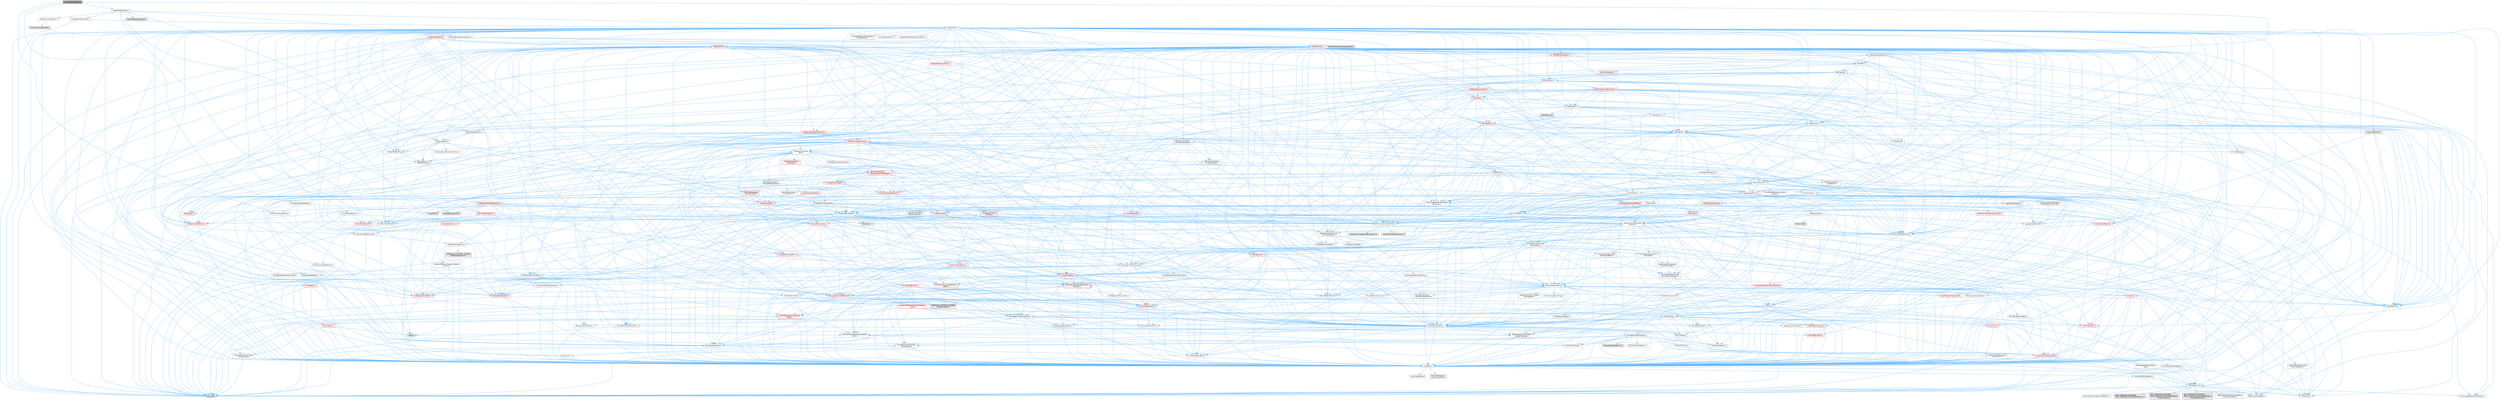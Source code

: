 digraph "PrimitiveSceneDesc.h"
{
 // INTERACTIVE_SVG=YES
 // LATEX_PDF_SIZE
  bgcolor="transparent";
  edge [fontname=Helvetica,fontsize=10,labelfontname=Helvetica,labelfontsize=10];
  node [fontname=Helvetica,fontsize=10,shape=box,height=0.2,width=0.4];
  Node1 [id="Node000001",label="PrimitiveSceneDesc.h",height=0.2,width=0.4,color="gray40", fillcolor="grey60", style="filled", fontcolor="black",tooltip=" "];
  Node1 -> Node2 [id="edge1_Node000001_Node000002",color="steelblue1",style="solid",tooltip=" "];
  Node2 [id="Node000002",label="Math/BoxSphereBounds.h",height=0.2,width=0.4,color="grey40", fillcolor="white", style="filled",URL="$d3/d0a/BoxSphereBounds_8h.html",tooltip=" "];
  Node2 -> Node3 [id="edge2_Node000002_Node000003",color="steelblue1",style="solid",tooltip=" "];
  Node3 [id="Node000003",label="CoreTypes.h",height=0.2,width=0.4,color="grey40", fillcolor="white", style="filled",URL="$dc/dec/CoreTypes_8h.html",tooltip=" "];
  Node3 -> Node4 [id="edge3_Node000003_Node000004",color="steelblue1",style="solid",tooltip=" "];
  Node4 [id="Node000004",label="HAL/Platform.h",height=0.2,width=0.4,color="grey40", fillcolor="white", style="filled",URL="$d9/dd0/Platform_8h.html",tooltip=" "];
  Node4 -> Node5 [id="edge4_Node000004_Node000005",color="steelblue1",style="solid",tooltip=" "];
  Node5 [id="Node000005",label="Misc/Build.h",height=0.2,width=0.4,color="grey40", fillcolor="white", style="filled",URL="$d3/dbb/Build_8h.html",tooltip=" "];
  Node4 -> Node6 [id="edge5_Node000004_Node000006",color="steelblue1",style="solid",tooltip=" "];
  Node6 [id="Node000006",label="Misc/LargeWorldCoordinates.h",height=0.2,width=0.4,color="grey40", fillcolor="white", style="filled",URL="$d2/dcb/LargeWorldCoordinates_8h.html",tooltip=" "];
  Node4 -> Node7 [id="edge6_Node000004_Node000007",color="steelblue1",style="solid",tooltip=" "];
  Node7 [id="Node000007",label="type_traits",height=0.2,width=0.4,color="grey60", fillcolor="#E0E0E0", style="filled",tooltip=" "];
  Node4 -> Node8 [id="edge7_Node000004_Node000008",color="steelblue1",style="solid",tooltip=" "];
  Node8 [id="Node000008",label="PreprocessorHelpers.h",height=0.2,width=0.4,color="grey40", fillcolor="white", style="filled",URL="$db/ddb/PreprocessorHelpers_8h.html",tooltip=" "];
  Node4 -> Node9 [id="edge8_Node000004_Node000009",color="steelblue1",style="solid",tooltip=" "];
  Node9 [id="Node000009",label="UBT_COMPILED_PLATFORM\l/UBT_COMPILED_PLATFORMPlatform\lCompilerPreSetup.h",height=0.2,width=0.4,color="grey60", fillcolor="#E0E0E0", style="filled",tooltip=" "];
  Node4 -> Node10 [id="edge9_Node000004_Node000010",color="steelblue1",style="solid",tooltip=" "];
  Node10 [id="Node000010",label="GenericPlatform/GenericPlatform\lCompilerPreSetup.h",height=0.2,width=0.4,color="grey40", fillcolor="white", style="filled",URL="$d9/dc8/GenericPlatformCompilerPreSetup_8h.html",tooltip=" "];
  Node4 -> Node11 [id="edge10_Node000004_Node000011",color="steelblue1",style="solid",tooltip=" "];
  Node11 [id="Node000011",label="GenericPlatform/GenericPlatform.h",height=0.2,width=0.4,color="grey40", fillcolor="white", style="filled",URL="$d6/d84/GenericPlatform_8h.html",tooltip=" "];
  Node4 -> Node12 [id="edge11_Node000004_Node000012",color="steelblue1",style="solid",tooltip=" "];
  Node12 [id="Node000012",label="UBT_COMPILED_PLATFORM\l/UBT_COMPILED_PLATFORMPlatform.h",height=0.2,width=0.4,color="grey60", fillcolor="#E0E0E0", style="filled",tooltip=" "];
  Node4 -> Node13 [id="edge12_Node000004_Node000013",color="steelblue1",style="solid",tooltip=" "];
  Node13 [id="Node000013",label="UBT_COMPILED_PLATFORM\l/UBT_COMPILED_PLATFORMPlatform\lCompilerSetup.h",height=0.2,width=0.4,color="grey60", fillcolor="#E0E0E0", style="filled",tooltip=" "];
  Node3 -> Node14 [id="edge13_Node000003_Node000014",color="steelblue1",style="solid",tooltip=" "];
  Node14 [id="Node000014",label="ProfilingDebugging\l/UMemoryDefines.h",height=0.2,width=0.4,color="grey40", fillcolor="white", style="filled",URL="$d2/da2/UMemoryDefines_8h.html",tooltip=" "];
  Node3 -> Node15 [id="edge14_Node000003_Node000015",color="steelblue1",style="solid",tooltip=" "];
  Node15 [id="Node000015",label="Misc/CoreMiscDefines.h",height=0.2,width=0.4,color="grey40", fillcolor="white", style="filled",URL="$da/d38/CoreMiscDefines_8h.html",tooltip=" "];
  Node15 -> Node4 [id="edge15_Node000015_Node000004",color="steelblue1",style="solid",tooltip=" "];
  Node15 -> Node8 [id="edge16_Node000015_Node000008",color="steelblue1",style="solid",tooltip=" "];
  Node3 -> Node16 [id="edge17_Node000003_Node000016",color="steelblue1",style="solid",tooltip=" "];
  Node16 [id="Node000016",label="Misc/CoreDefines.h",height=0.2,width=0.4,color="grey40", fillcolor="white", style="filled",URL="$d3/dd2/CoreDefines_8h.html",tooltip=" "];
  Node2 -> Node17 [id="edge18_Node000002_Node000017",color="steelblue1",style="solid",tooltip=" "];
  Node17 [id="Node000017",label="Math/MathFwd.h",height=0.2,width=0.4,color="grey40", fillcolor="white", style="filled",URL="$d2/d10/MathFwd_8h.html",tooltip=" "];
  Node17 -> Node4 [id="edge19_Node000017_Node000004",color="steelblue1",style="solid",tooltip=" "];
  Node2 -> Node18 [id="edge20_Node000002_Node000018",color="steelblue1",style="solid",tooltip=" "];
  Node18 [id="Node000018",label="Math/UnrealMathUtility.h",height=0.2,width=0.4,color="grey40", fillcolor="white", style="filled",URL="$db/db8/UnrealMathUtility_8h.html",tooltip=" "];
  Node18 -> Node3 [id="edge21_Node000018_Node000003",color="steelblue1",style="solid",tooltip=" "];
  Node18 -> Node19 [id="edge22_Node000018_Node000019",color="steelblue1",style="solid",tooltip=" "];
  Node19 [id="Node000019",label="Misc/AssertionMacros.h",height=0.2,width=0.4,color="grey40", fillcolor="white", style="filled",URL="$d0/dfa/AssertionMacros_8h.html",tooltip=" "];
  Node19 -> Node3 [id="edge23_Node000019_Node000003",color="steelblue1",style="solid",tooltip=" "];
  Node19 -> Node4 [id="edge24_Node000019_Node000004",color="steelblue1",style="solid",tooltip=" "];
  Node19 -> Node20 [id="edge25_Node000019_Node000020",color="steelblue1",style="solid",tooltip=" "];
  Node20 [id="Node000020",label="HAL/PlatformMisc.h",height=0.2,width=0.4,color="red", fillcolor="#FFF0F0", style="filled",URL="$d0/df5/PlatformMisc_8h.html",tooltip=" "];
  Node20 -> Node3 [id="edge26_Node000020_Node000003",color="steelblue1",style="solid",tooltip=" "];
  Node19 -> Node8 [id="edge27_Node000019_Node000008",color="steelblue1",style="solid",tooltip=" "];
  Node19 -> Node55 [id="edge28_Node000019_Node000055",color="steelblue1",style="solid",tooltip=" "];
  Node55 [id="Node000055",label="Templates/EnableIf.h",height=0.2,width=0.4,color="grey40", fillcolor="white", style="filled",URL="$d7/d60/EnableIf_8h.html",tooltip=" "];
  Node55 -> Node3 [id="edge29_Node000055_Node000003",color="steelblue1",style="solid",tooltip=" "];
  Node19 -> Node56 [id="edge30_Node000019_Node000056",color="steelblue1",style="solid",tooltip=" "];
  Node56 [id="Node000056",label="Templates/IsArrayOrRefOf\lTypeByPredicate.h",height=0.2,width=0.4,color="grey40", fillcolor="white", style="filled",URL="$d6/da1/IsArrayOrRefOfTypeByPredicate_8h.html",tooltip=" "];
  Node56 -> Node3 [id="edge31_Node000056_Node000003",color="steelblue1",style="solid",tooltip=" "];
  Node19 -> Node57 [id="edge32_Node000019_Node000057",color="steelblue1",style="solid",tooltip=" "];
  Node57 [id="Node000057",label="Templates/IsValidVariadic\lFunctionArg.h",height=0.2,width=0.4,color="grey40", fillcolor="white", style="filled",URL="$d0/dc8/IsValidVariadicFunctionArg_8h.html",tooltip=" "];
  Node57 -> Node3 [id="edge33_Node000057_Node000003",color="steelblue1",style="solid",tooltip=" "];
  Node57 -> Node58 [id="edge34_Node000057_Node000058",color="steelblue1",style="solid",tooltip=" "];
  Node58 [id="Node000058",label="IsEnum.h",height=0.2,width=0.4,color="grey40", fillcolor="white", style="filled",URL="$d4/de5/IsEnum_8h.html",tooltip=" "];
  Node57 -> Node7 [id="edge35_Node000057_Node000007",color="steelblue1",style="solid",tooltip=" "];
  Node19 -> Node59 [id="edge36_Node000019_Node000059",color="steelblue1",style="solid",tooltip=" "];
  Node59 [id="Node000059",label="Traits/IsCharEncodingCompatible\lWith.h",height=0.2,width=0.4,color="grey40", fillcolor="white", style="filled",URL="$df/dd1/IsCharEncodingCompatibleWith_8h.html",tooltip=" "];
  Node59 -> Node7 [id="edge37_Node000059_Node000007",color="steelblue1",style="solid",tooltip=" "];
  Node59 -> Node60 [id="edge38_Node000059_Node000060",color="steelblue1",style="solid",tooltip=" "];
  Node60 [id="Node000060",label="Traits/IsCharType.h",height=0.2,width=0.4,color="grey40", fillcolor="white", style="filled",URL="$db/d51/IsCharType_8h.html",tooltip=" "];
  Node60 -> Node3 [id="edge39_Node000060_Node000003",color="steelblue1",style="solid",tooltip=" "];
  Node19 -> Node61 [id="edge40_Node000019_Node000061",color="steelblue1",style="solid",tooltip=" "];
  Node61 [id="Node000061",label="Misc/VarArgs.h",height=0.2,width=0.4,color="grey40", fillcolor="white", style="filled",URL="$d5/d6f/VarArgs_8h.html",tooltip=" "];
  Node61 -> Node3 [id="edge41_Node000061_Node000003",color="steelblue1",style="solid",tooltip=" "];
  Node19 -> Node62 [id="edge42_Node000019_Node000062",color="steelblue1",style="solid",tooltip=" "];
  Node62 [id="Node000062",label="String/FormatStringSan.h",height=0.2,width=0.4,color="grey40", fillcolor="white", style="filled",URL="$d3/d8b/FormatStringSan_8h.html",tooltip=" "];
  Node62 -> Node7 [id="edge43_Node000062_Node000007",color="steelblue1",style="solid",tooltip=" "];
  Node62 -> Node3 [id="edge44_Node000062_Node000003",color="steelblue1",style="solid",tooltip=" "];
  Node62 -> Node63 [id="edge45_Node000062_Node000063",color="steelblue1",style="solid",tooltip=" "];
  Node63 [id="Node000063",label="Templates/Requires.h",height=0.2,width=0.4,color="grey40", fillcolor="white", style="filled",URL="$dc/d96/Requires_8h.html",tooltip=" "];
  Node63 -> Node55 [id="edge46_Node000063_Node000055",color="steelblue1",style="solid",tooltip=" "];
  Node63 -> Node7 [id="edge47_Node000063_Node000007",color="steelblue1",style="solid",tooltip=" "];
  Node62 -> Node64 [id="edge48_Node000062_Node000064",color="steelblue1",style="solid",tooltip=" "];
  Node64 [id="Node000064",label="Templates/Identity.h",height=0.2,width=0.4,color="grey40", fillcolor="white", style="filled",URL="$d0/dd5/Identity_8h.html",tooltip=" "];
  Node62 -> Node57 [id="edge49_Node000062_Node000057",color="steelblue1",style="solid",tooltip=" "];
  Node62 -> Node60 [id="edge50_Node000062_Node000060",color="steelblue1",style="solid",tooltip=" "];
  Node62 -> Node65 [id="edge51_Node000062_Node000065",color="steelblue1",style="solid",tooltip=" "];
  Node65 [id="Node000065",label="Traits/IsTEnumAsByte.h",height=0.2,width=0.4,color="grey40", fillcolor="white", style="filled",URL="$d1/de6/IsTEnumAsByte_8h.html",tooltip=" "];
  Node62 -> Node66 [id="edge52_Node000062_Node000066",color="steelblue1",style="solid",tooltip=" "];
  Node66 [id="Node000066",label="Traits/IsTString.h",height=0.2,width=0.4,color="grey40", fillcolor="white", style="filled",URL="$d0/df8/IsTString_8h.html",tooltip=" "];
  Node66 -> Node28 [id="edge53_Node000066_Node000028",color="steelblue1",style="solid",tooltip=" "];
  Node28 [id="Node000028",label="Containers/ContainersFwd.h",height=0.2,width=0.4,color="red", fillcolor="#FFF0F0", style="filled",URL="$d4/d0a/ContainersFwd_8h.html",tooltip=" "];
  Node28 -> Node4 [id="edge54_Node000028_Node000004",color="steelblue1",style="solid",tooltip=" "];
  Node28 -> Node3 [id="edge55_Node000028_Node000003",color="steelblue1",style="solid",tooltip=" "];
  Node62 -> Node28 [id="edge56_Node000062_Node000028",color="steelblue1",style="solid",tooltip=" "];
  Node62 -> Node67 [id="edge57_Node000062_Node000067",color="steelblue1",style="solid",tooltip=" "];
  Node67 [id="Node000067",label="FormatStringSanErrors.inl",height=0.2,width=0.4,color="grey60", fillcolor="#E0E0E0", style="filled",tooltip=" "];
  Node19 -> Node68 [id="edge58_Node000019_Node000068",color="steelblue1",style="solid",tooltip=" "];
  Node68 [id="Node000068",label="atomic",height=0.2,width=0.4,color="grey60", fillcolor="#E0E0E0", style="filled",tooltip=" "];
  Node18 -> Node69 [id="edge59_Node000018_Node000069",color="steelblue1",style="solid",tooltip=" "];
  Node69 [id="Node000069",label="HAL/PlatformMath.h",height=0.2,width=0.4,color="grey40", fillcolor="white", style="filled",URL="$dc/d53/PlatformMath_8h.html",tooltip=" "];
  Node69 -> Node3 [id="edge60_Node000069_Node000003",color="steelblue1",style="solid",tooltip=" "];
  Node69 -> Node70 [id="edge61_Node000069_Node000070",color="steelblue1",style="solid",tooltip=" "];
  Node70 [id="Node000070",label="GenericPlatform/GenericPlatform\lMath.h",height=0.2,width=0.4,color="red", fillcolor="#FFF0F0", style="filled",URL="$d5/d79/GenericPlatformMath_8h.html",tooltip=" "];
  Node70 -> Node3 [id="edge62_Node000070_Node000003",color="steelblue1",style="solid",tooltip=" "];
  Node70 -> Node28 [id="edge63_Node000070_Node000028",color="steelblue1",style="solid",tooltip=" "];
  Node70 -> Node31 [id="edge64_Node000070_Node000031",color="steelblue1",style="solid",tooltip=" "];
  Node31 [id="Node000031",label="HAL/PlatformCrt.h",height=0.2,width=0.4,color="red", fillcolor="#FFF0F0", style="filled",URL="$d8/d75/PlatformCrt_8h.html",tooltip=" "];
  Node70 -> Node71 [id="edge65_Node000070_Node000071",color="steelblue1",style="solid",tooltip=" "];
  Node71 [id="Node000071",label="Templates/AndOrNot.h",height=0.2,width=0.4,color="grey40", fillcolor="white", style="filled",URL="$db/d0a/AndOrNot_8h.html",tooltip=" "];
  Node71 -> Node3 [id="edge66_Node000071_Node000003",color="steelblue1",style="solid",tooltip=" "];
  Node70 -> Node75 [id="edge67_Node000070_Node000075",color="steelblue1",style="solid",tooltip=" "];
  Node75 [id="Node000075",label="Templates/UnrealTypeTraits.h",height=0.2,width=0.4,color="grey40", fillcolor="white", style="filled",URL="$d2/d2d/UnrealTypeTraits_8h.html",tooltip=" "];
  Node75 -> Node3 [id="edge68_Node000075_Node000003",color="steelblue1",style="solid",tooltip=" "];
  Node75 -> Node76 [id="edge69_Node000075_Node000076",color="steelblue1",style="solid",tooltip=" "];
  Node76 [id="Node000076",label="Templates/IsPointer.h",height=0.2,width=0.4,color="grey40", fillcolor="white", style="filled",URL="$d7/d05/IsPointer_8h.html",tooltip=" "];
  Node76 -> Node3 [id="edge70_Node000076_Node000003",color="steelblue1",style="solid",tooltip=" "];
  Node75 -> Node19 [id="edge71_Node000075_Node000019",color="steelblue1",style="solid",tooltip=" "];
  Node75 -> Node71 [id="edge72_Node000075_Node000071",color="steelblue1",style="solid",tooltip=" "];
  Node75 -> Node55 [id="edge73_Node000075_Node000055",color="steelblue1",style="solid",tooltip=" "];
  Node75 -> Node77 [id="edge74_Node000075_Node000077",color="steelblue1",style="solid",tooltip=" "];
  Node77 [id="Node000077",label="Templates/IsArithmetic.h",height=0.2,width=0.4,color="grey40", fillcolor="white", style="filled",URL="$d2/d5d/IsArithmetic_8h.html",tooltip=" "];
  Node77 -> Node3 [id="edge75_Node000077_Node000003",color="steelblue1",style="solid",tooltip=" "];
  Node75 -> Node58 [id="edge76_Node000075_Node000058",color="steelblue1",style="solid",tooltip=" "];
  Node75 -> Node78 [id="edge77_Node000075_Node000078",color="steelblue1",style="solid",tooltip=" "];
  Node78 [id="Node000078",label="Templates/Models.h",height=0.2,width=0.4,color="grey40", fillcolor="white", style="filled",URL="$d3/d0c/Models_8h.html",tooltip=" "];
  Node78 -> Node64 [id="edge78_Node000078_Node000064",color="steelblue1",style="solid",tooltip=" "];
  Node75 -> Node79 [id="edge79_Node000075_Node000079",color="steelblue1",style="solid",tooltip=" "];
  Node79 [id="Node000079",label="Templates/IsPODType.h",height=0.2,width=0.4,color="grey40", fillcolor="white", style="filled",URL="$d7/db1/IsPODType_8h.html",tooltip=" "];
  Node79 -> Node3 [id="edge80_Node000079_Node000003",color="steelblue1",style="solid",tooltip=" "];
  Node75 -> Node80 [id="edge81_Node000075_Node000080",color="steelblue1",style="solid",tooltip=" "];
  Node80 [id="Node000080",label="Templates/IsUECoreType.h",height=0.2,width=0.4,color="grey40", fillcolor="white", style="filled",URL="$d1/db8/IsUECoreType_8h.html",tooltip=" "];
  Node80 -> Node3 [id="edge82_Node000080_Node000003",color="steelblue1",style="solid",tooltip=" "];
  Node80 -> Node7 [id="edge83_Node000080_Node000007",color="steelblue1",style="solid",tooltip=" "];
  Node75 -> Node81 [id="edge84_Node000075_Node000081",color="steelblue1",style="solid",tooltip=" "];
  Node81 [id="Node000081",label="Templates/IsTriviallyCopy\lConstructible.h",height=0.2,width=0.4,color="grey40", fillcolor="white", style="filled",URL="$d3/d78/IsTriviallyCopyConstructible_8h.html",tooltip=" "];
  Node81 -> Node3 [id="edge85_Node000081_Node000003",color="steelblue1",style="solid",tooltip=" "];
  Node81 -> Node7 [id="edge86_Node000081_Node000007",color="steelblue1",style="solid",tooltip=" "];
  Node70 -> Node63 [id="edge87_Node000070_Node000063",color="steelblue1",style="solid",tooltip=" "];
  Node70 -> Node85 [id="edge88_Node000070_Node000085",color="steelblue1",style="solid",tooltip=" "];
  Node85 [id="Node000085",label="Templates/TypeCompatible\lBytes.h",height=0.2,width=0.4,color="red", fillcolor="#FFF0F0", style="filled",URL="$df/d0a/TypeCompatibleBytes_8h.html",tooltip=" "];
  Node85 -> Node3 [id="edge89_Node000085_Node000003",color="steelblue1",style="solid",tooltip=" "];
  Node85 -> Node7 [id="edge90_Node000085_Node000007",color="steelblue1",style="solid",tooltip=" "];
  Node70 -> Node7 [id="edge91_Node000070_Node000007",color="steelblue1",style="solid",tooltip=" "];
  Node69 -> Node87 [id="edge92_Node000069_Node000087",color="steelblue1",style="solid",tooltip=" "];
  Node87 [id="Node000087",label="COMPILED_PLATFORM_HEADER\l(PlatformMath.h)",height=0.2,width=0.4,color="grey60", fillcolor="#E0E0E0", style="filled",tooltip=" "];
  Node18 -> Node17 [id="edge93_Node000018_Node000017",color="steelblue1",style="solid",tooltip=" "];
  Node18 -> Node64 [id="edge94_Node000018_Node000064",color="steelblue1",style="solid",tooltip=" "];
  Node18 -> Node63 [id="edge95_Node000018_Node000063",color="steelblue1",style="solid",tooltip=" "];
  Node2 -> Node88 [id="edge96_Node000002_Node000088",color="steelblue1",style="solid",tooltip=" "];
  Node88 [id="Node000088",label="Containers/UnrealString.h",height=0.2,width=0.4,color="grey40", fillcolor="white", style="filled",URL="$d5/dba/UnrealString_8h.html",tooltip=" "];
  Node88 -> Node89 [id="edge97_Node000088_Node000089",color="steelblue1",style="solid",tooltip=" "];
  Node89 [id="Node000089",label="Containers/UnrealStringIncludes.h.inl",height=0.2,width=0.4,color="grey60", fillcolor="#E0E0E0", style="filled",tooltip=" "];
  Node88 -> Node90 [id="edge98_Node000088_Node000090",color="steelblue1",style="solid",tooltip=" "];
  Node90 [id="Node000090",label="Containers/UnrealString.h.inl",height=0.2,width=0.4,color="grey60", fillcolor="#E0E0E0", style="filled",tooltip=" "];
  Node88 -> Node91 [id="edge99_Node000088_Node000091",color="steelblue1",style="solid",tooltip=" "];
  Node91 [id="Node000091",label="Misc/StringFormatArg.h",height=0.2,width=0.4,color="grey40", fillcolor="white", style="filled",URL="$d2/d16/StringFormatArg_8h.html",tooltip=" "];
  Node91 -> Node28 [id="edge100_Node000091_Node000028",color="steelblue1",style="solid",tooltip=" "];
  Node2 -> Node92 [id="edge101_Node000002_Node000092",color="steelblue1",style="solid",tooltip=" "];
  Node92 [id="Node000092",label="Logging/LogMacros.h",height=0.2,width=0.4,color="grey40", fillcolor="white", style="filled",URL="$d0/d16/LogMacros_8h.html",tooltip=" "];
  Node92 -> Node88 [id="edge102_Node000092_Node000088",color="steelblue1",style="solid",tooltip=" "];
  Node92 -> Node3 [id="edge103_Node000092_Node000003",color="steelblue1",style="solid",tooltip=" "];
  Node92 -> Node8 [id="edge104_Node000092_Node000008",color="steelblue1",style="solid",tooltip=" "];
  Node92 -> Node93 [id="edge105_Node000092_Node000093",color="steelblue1",style="solid",tooltip=" "];
  Node93 [id="Node000093",label="Logging/LogCategory.h",height=0.2,width=0.4,color="grey40", fillcolor="white", style="filled",URL="$d9/d36/LogCategory_8h.html",tooltip=" "];
  Node93 -> Node3 [id="edge106_Node000093_Node000003",color="steelblue1",style="solid",tooltip=" "];
  Node93 -> Node94 [id="edge107_Node000093_Node000094",color="steelblue1",style="solid",tooltip=" "];
  Node94 [id="Node000094",label="Logging/LogVerbosity.h",height=0.2,width=0.4,color="grey40", fillcolor="white", style="filled",URL="$d2/d8f/LogVerbosity_8h.html",tooltip=" "];
  Node94 -> Node3 [id="edge108_Node000094_Node000003",color="steelblue1",style="solid",tooltip=" "];
  Node93 -> Node95 [id="edge109_Node000093_Node000095",color="steelblue1",style="solid",tooltip=" "];
  Node95 [id="Node000095",label="UObject/NameTypes.h",height=0.2,width=0.4,color="grey40", fillcolor="white", style="filled",URL="$d6/d35/NameTypes_8h.html",tooltip=" "];
  Node95 -> Node3 [id="edge110_Node000095_Node000003",color="steelblue1",style="solid",tooltip=" "];
  Node95 -> Node19 [id="edge111_Node000095_Node000019",color="steelblue1",style="solid",tooltip=" "];
  Node95 -> Node96 [id="edge112_Node000095_Node000096",color="steelblue1",style="solid",tooltip=" "];
  Node96 [id="Node000096",label="HAL/UnrealMemory.h",height=0.2,width=0.4,color="red", fillcolor="#FFF0F0", style="filled",URL="$d9/d96/UnrealMemory_8h.html",tooltip=" "];
  Node96 -> Node3 [id="edge113_Node000096_Node000003",color="steelblue1",style="solid",tooltip=" "];
  Node96 -> Node76 [id="edge114_Node000096_Node000076",color="steelblue1",style="solid",tooltip=" "];
  Node95 -> Node75 [id="edge115_Node000095_Node000075",color="steelblue1",style="solid",tooltip=" "];
  Node95 -> Node112 [id="edge116_Node000095_Node000112",color="steelblue1",style="solid",tooltip=" "];
  Node112 [id="Node000112",label="Templates/UnrealTemplate.h",height=0.2,width=0.4,color="red", fillcolor="#FFF0F0", style="filled",URL="$d4/d24/UnrealTemplate_8h.html",tooltip=" "];
  Node112 -> Node3 [id="edge117_Node000112_Node000003",color="steelblue1",style="solid",tooltip=" "];
  Node112 -> Node76 [id="edge118_Node000112_Node000076",color="steelblue1",style="solid",tooltip=" "];
  Node112 -> Node96 [id="edge119_Node000112_Node000096",color="steelblue1",style="solid",tooltip=" "];
  Node112 -> Node75 [id="edge120_Node000112_Node000075",color="steelblue1",style="solid",tooltip=" "];
  Node112 -> Node63 [id="edge121_Node000112_Node000063",color="steelblue1",style="solid",tooltip=" "];
  Node112 -> Node85 [id="edge122_Node000112_Node000085",color="steelblue1",style="solid",tooltip=" "];
  Node112 -> Node64 [id="edge123_Node000112_Node000064",color="steelblue1",style="solid",tooltip=" "];
  Node112 -> Node7 [id="edge124_Node000112_Node000007",color="steelblue1",style="solid",tooltip=" "];
  Node95 -> Node88 [id="edge125_Node000095_Node000088",color="steelblue1",style="solid",tooltip=" "];
  Node95 -> Node116 [id="edge126_Node000095_Node000116",color="steelblue1",style="solid",tooltip=" "];
  Node116 [id="Node000116",label="HAL/CriticalSection.h",height=0.2,width=0.4,color="red", fillcolor="#FFF0F0", style="filled",URL="$d6/d90/CriticalSection_8h.html",tooltip=" "];
  Node95 -> Node119 [id="edge127_Node000095_Node000119",color="steelblue1",style="solid",tooltip=" "];
  Node119 [id="Node000119",label="Containers/StringConv.h",height=0.2,width=0.4,color="red", fillcolor="#FFF0F0", style="filled",URL="$d3/ddf/StringConv_8h.html",tooltip=" "];
  Node119 -> Node3 [id="edge128_Node000119_Node000003",color="steelblue1",style="solid",tooltip=" "];
  Node119 -> Node19 [id="edge129_Node000119_Node000019",color="steelblue1",style="solid",tooltip=" "];
  Node119 -> Node120 [id="edge130_Node000119_Node000120",color="steelblue1",style="solid",tooltip=" "];
  Node120 [id="Node000120",label="Containers/ContainerAllocation\lPolicies.h",height=0.2,width=0.4,color="red", fillcolor="#FFF0F0", style="filled",URL="$d7/dff/ContainerAllocationPolicies_8h.html",tooltip=" "];
  Node120 -> Node3 [id="edge131_Node000120_Node000003",color="steelblue1",style="solid",tooltip=" "];
  Node120 -> Node120 [id="edge132_Node000120_Node000120",color="steelblue1",style="solid",tooltip=" "];
  Node120 -> Node69 [id="edge133_Node000120_Node000069",color="steelblue1",style="solid",tooltip=" "];
  Node120 -> Node96 [id="edge134_Node000120_Node000096",color="steelblue1",style="solid",tooltip=" "];
  Node120 -> Node41 [id="edge135_Node000120_Node000041",color="steelblue1",style="solid",tooltip=" "];
  Node41 [id="Node000041",label="Math/NumericLimits.h",height=0.2,width=0.4,color="grey40", fillcolor="white", style="filled",URL="$df/d1b/NumericLimits_8h.html",tooltip=" "];
  Node41 -> Node3 [id="edge136_Node000041_Node000003",color="steelblue1",style="solid",tooltip=" "];
  Node120 -> Node19 [id="edge137_Node000120_Node000019",color="steelblue1",style="solid",tooltip=" "];
  Node120 -> Node122 [id="edge138_Node000120_Node000122",color="steelblue1",style="solid",tooltip=" "];
  Node122 [id="Node000122",label="Templates/IsPolymorphic.h",height=0.2,width=0.4,color="grey40", fillcolor="white", style="filled",URL="$dc/d20/IsPolymorphic_8h.html",tooltip=" "];
  Node120 -> Node85 [id="edge139_Node000120_Node000085",color="steelblue1",style="solid",tooltip=" "];
  Node120 -> Node7 [id="edge140_Node000120_Node000007",color="steelblue1",style="solid",tooltip=" "];
  Node119 -> Node124 [id="edge141_Node000119_Node000124",color="steelblue1",style="solid",tooltip=" "];
  Node124 [id="Node000124",label="Containers/Array.h",height=0.2,width=0.4,color="red", fillcolor="#FFF0F0", style="filled",URL="$df/dd0/Array_8h.html",tooltip=" "];
  Node124 -> Node3 [id="edge142_Node000124_Node000003",color="steelblue1",style="solid",tooltip=" "];
  Node124 -> Node19 [id="edge143_Node000124_Node000019",color="steelblue1",style="solid",tooltip=" "];
  Node124 -> Node125 [id="edge144_Node000124_Node000125",color="steelblue1",style="solid",tooltip=" "];
  Node125 [id="Node000125",label="Misc/IntrusiveUnsetOptional\lState.h",height=0.2,width=0.4,color="red", fillcolor="#FFF0F0", style="filled",URL="$d2/d0a/IntrusiveUnsetOptionalState_8h.html",tooltip=" "];
  Node124 -> Node96 [id="edge145_Node000124_Node000096",color="steelblue1",style="solid",tooltip=" "];
  Node124 -> Node75 [id="edge146_Node000124_Node000075",color="steelblue1",style="solid",tooltip=" "];
  Node124 -> Node112 [id="edge147_Node000124_Node000112",color="steelblue1",style="solid",tooltip=" "];
  Node124 -> Node120 [id="edge148_Node000124_Node000120",color="steelblue1",style="solid",tooltip=" "];
  Node124 -> Node131 [id="edge149_Node000124_Node000131",color="steelblue1",style="solid",tooltip=" "];
  Node131 [id="Node000131",label="Serialization/Archive.h",height=0.2,width=0.4,color="grey40", fillcolor="white", style="filled",URL="$d7/d3b/Archive_8h.html",tooltip=" "];
  Node131 -> Node27 [id="edge150_Node000131_Node000027",color="steelblue1",style="solid",tooltip=" "];
  Node27 [id="Node000027",label="CoreFwd.h",height=0.2,width=0.4,color="red", fillcolor="#FFF0F0", style="filled",URL="$d1/d1e/CoreFwd_8h.html",tooltip=" "];
  Node27 -> Node3 [id="edge151_Node000027_Node000003",color="steelblue1",style="solid",tooltip=" "];
  Node27 -> Node28 [id="edge152_Node000027_Node000028",color="steelblue1",style="solid",tooltip=" "];
  Node27 -> Node17 [id="edge153_Node000027_Node000017",color="steelblue1",style="solid",tooltip=" "];
  Node131 -> Node3 [id="edge154_Node000131_Node000003",color="steelblue1",style="solid",tooltip=" "];
  Node131 -> Node132 [id="edge155_Node000131_Node000132",color="steelblue1",style="solid",tooltip=" "];
  Node132 [id="Node000132",label="HAL/PlatformProperties.h",height=0.2,width=0.4,color="red", fillcolor="#FFF0F0", style="filled",URL="$d9/db0/PlatformProperties_8h.html",tooltip=" "];
  Node132 -> Node3 [id="edge156_Node000132_Node000003",color="steelblue1",style="solid",tooltip=" "];
  Node131 -> Node135 [id="edge157_Node000131_Node000135",color="steelblue1",style="solid",tooltip=" "];
  Node135 [id="Node000135",label="Internationalization\l/TextNamespaceFwd.h",height=0.2,width=0.4,color="grey40", fillcolor="white", style="filled",URL="$d8/d97/TextNamespaceFwd_8h.html",tooltip=" "];
  Node135 -> Node3 [id="edge158_Node000135_Node000003",color="steelblue1",style="solid",tooltip=" "];
  Node131 -> Node17 [id="edge159_Node000131_Node000017",color="steelblue1",style="solid",tooltip=" "];
  Node131 -> Node19 [id="edge160_Node000131_Node000019",color="steelblue1",style="solid",tooltip=" "];
  Node131 -> Node5 [id="edge161_Node000131_Node000005",color="steelblue1",style="solid",tooltip=" "];
  Node131 -> Node42 [id="edge162_Node000131_Node000042",color="steelblue1",style="solid",tooltip=" "];
  Node42 [id="Node000042",label="Misc/CompressionFlags.h",height=0.2,width=0.4,color="grey40", fillcolor="white", style="filled",URL="$d9/d76/CompressionFlags_8h.html",tooltip=" "];
  Node131 -> Node136 [id="edge163_Node000131_Node000136",color="steelblue1",style="solid",tooltip=" "];
  Node136 [id="Node000136",label="Misc/EngineVersionBase.h",height=0.2,width=0.4,color="grey40", fillcolor="white", style="filled",URL="$d5/d2b/EngineVersionBase_8h.html",tooltip=" "];
  Node136 -> Node3 [id="edge164_Node000136_Node000003",color="steelblue1",style="solid",tooltip=" "];
  Node131 -> Node61 [id="edge165_Node000131_Node000061",color="steelblue1",style="solid",tooltip=" "];
  Node131 -> Node137 [id="edge166_Node000131_Node000137",color="steelblue1",style="solid",tooltip=" "];
  Node137 [id="Node000137",label="Serialization/ArchiveCook\lData.h",height=0.2,width=0.4,color="grey40", fillcolor="white", style="filled",URL="$dc/db6/ArchiveCookData_8h.html",tooltip=" "];
  Node137 -> Node4 [id="edge167_Node000137_Node000004",color="steelblue1",style="solid",tooltip=" "];
  Node131 -> Node138 [id="edge168_Node000131_Node000138",color="steelblue1",style="solid",tooltip=" "];
  Node138 [id="Node000138",label="Serialization/ArchiveSave\lPackageData.h",height=0.2,width=0.4,color="grey40", fillcolor="white", style="filled",URL="$d1/d37/ArchiveSavePackageData_8h.html",tooltip=" "];
  Node131 -> Node55 [id="edge169_Node000131_Node000055",color="steelblue1",style="solid",tooltip=" "];
  Node131 -> Node56 [id="edge170_Node000131_Node000056",color="steelblue1",style="solid",tooltip=" "];
  Node131 -> Node139 [id="edge171_Node000131_Node000139",color="steelblue1",style="solid",tooltip=" "];
  Node139 [id="Node000139",label="Templates/IsEnumClass.h",height=0.2,width=0.4,color="grey40", fillcolor="white", style="filled",URL="$d7/d15/IsEnumClass_8h.html",tooltip=" "];
  Node139 -> Node3 [id="edge172_Node000139_Node000003",color="steelblue1",style="solid",tooltip=" "];
  Node139 -> Node71 [id="edge173_Node000139_Node000071",color="steelblue1",style="solid",tooltip=" "];
  Node131 -> Node83 [id="edge174_Node000131_Node000083",color="steelblue1",style="solid",tooltip=" "];
  Node83 [id="Node000083",label="Templates/IsSigned.h",height=0.2,width=0.4,color="grey40", fillcolor="white", style="filled",URL="$d8/dd8/IsSigned_8h.html",tooltip=" "];
  Node83 -> Node3 [id="edge175_Node000083_Node000003",color="steelblue1",style="solid",tooltip=" "];
  Node131 -> Node57 [id="edge176_Node000131_Node000057",color="steelblue1",style="solid",tooltip=" "];
  Node131 -> Node112 [id="edge177_Node000131_Node000112",color="steelblue1",style="solid",tooltip=" "];
  Node131 -> Node59 [id="edge178_Node000131_Node000059",color="steelblue1",style="solid",tooltip=" "];
  Node131 -> Node140 [id="edge179_Node000131_Node000140",color="steelblue1",style="solid",tooltip=" "];
  Node140 [id="Node000140",label="UObject/ObjectVersion.h",height=0.2,width=0.4,color="grey40", fillcolor="white", style="filled",URL="$da/d63/ObjectVersion_8h.html",tooltip=" "];
  Node140 -> Node3 [id="edge180_Node000140_Node000003",color="steelblue1",style="solid",tooltip=" "];
  Node124 -> Node168 [id="edge181_Node000124_Node000168",color="steelblue1",style="solid",tooltip=" "];
  Node168 [id="Node000168",label="Concepts/GetTypeHashable.h",height=0.2,width=0.4,color="grey40", fillcolor="white", style="filled",URL="$d3/da2/GetTypeHashable_8h.html",tooltip=" "];
  Node168 -> Node3 [id="edge182_Node000168_Node000003",color="steelblue1",style="solid",tooltip=" "];
  Node168 -> Node146 [id="edge183_Node000168_Node000146",color="steelblue1",style="solid",tooltip=" "];
  Node146 [id="Node000146",label="Templates/TypeHash.h",height=0.2,width=0.4,color="red", fillcolor="#FFF0F0", style="filled",URL="$d1/d62/TypeHash_8h.html",tooltip=" "];
  Node146 -> Node3 [id="edge184_Node000146_Node000003",color="steelblue1",style="solid",tooltip=" "];
  Node146 -> Node63 [id="edge185_Node000146_Node000063",color="steelblue1",style="solid",tooltip=" "];
  Node146 -> Node147 [id="edge186_Node000146_Node000147",color="steelblue1",style="solid",tooltip=" "];
  Node147 [id="Node000147",label="Misc/Crc.h",height=0.2,width=0.4,color="grey40", fillcolor="white", style="filled",URL="$d4/dd2/Crc_8h.html",tooltip=" "];
  Node147 -> Node3 [id="edge187_Node000147_Node000003",color="steelblue1",style="solid",tooltip=" "];
  Node147 -> Node98 [id="edge188_Node000147_Node000098",color="steelblue1",style="solid",tooltip=" "];
  Node98 [id="Node000098",label="HAL/PlatformString.h",height=0.2,width=0.4,color="red", fillcolor="#FFF0F0", style="filled",URL="$db/db5/PlatformString_8h.html",tooltip=" "];
  Node98 -> Node3 [id="edge189_Node000098_Node000003",color="steelblue1",style="solid",tooltip=" "];
  Node147 -> Node19 [id="edge190_Node000147_Node000019",color="steelblue1",style="solid",tooltip=" "];
  Node147 -> Node148 [id="edge191_Node000147_Node000148",color="steelblue1",style="solid",tooltip=" "];
  Node148 [id="Node000148",label="Misc/CString.h",height=0.2,width=0.4,color="grey40", fillcolor="white", style="filled",URL="$d2/d49/CString_8h.html",tooltip=" "];
  Node148 -> Node3 [id="edge192_Node000148_Node000003",color="steelblue1",style="solid",tooltip=" "];
  Node148 -> Node31 [id="edge193_Node000148_Node000031",color="steelblue1",style="solid",tooltip=" "];
  Node148 -> Node98 [id="edge194_Node000148_Node000098",color="steelblue1",style="solid",tooltip=" "];
  Node148 -> Node19 [id="edge195_Node000148_Node000019",color="steelblue1",style="solid",tooltip=" "];
  Node148 -> Node149 [id="edge196_Node000148_Node000149",color="steelblue1",style="solid",tooltip=" "];
  Node149 [id="Node000149",label="Misc/Char.h",height=0.2,width=0.4,color="red", fillcolor="#FFF0F0", style="filled",URL="$d0/d58/Char_8h.html",tooltip=" "];
  Node149 -> Node3 [id="edge197_Node000149_Node000003",color="steelblue1",style="solid",tooltip=" "];
  Node149 -> Node7 [id="edge198_Node000149_Node000007",color="steelblue1",style="solid",tooltip=" "];
  Node148 -> Node61 [id="edge199_Node000148_Node000061",color="steelblue1",style="solid",tooltip=" "];
  Node148 -> Node56 [id="edge200_Node000148_Node000056",color="steelblue1",style="solid",tooltip=" "];
  Node148 -> Node57 [id="edge201_Node000148_Node000057",color="steelblue1",style="solid",tooltip=" "];
  Node148 -> Node59 [id="edge202_Node000148_Node000059",color="steelblue1",style="solid",tooltip=" "];
  Node147 -> Node149 [id="edge203_Node000147_Node000149",color="steelblue1",style="solid",tooltip=" "];
  Node147 -> Node75 [id="edge204_Node000147_Node000075",color="steelblue1",style="solid",tooltip=" "];
  Node147 -> Node60 [id="edge205_Node000147_Node000060",color="steelblue1",style="solid",tooltip=" "];
  Node146 -> Node7 [id="edge206_Node000146_Node000007",color="steelblue1",style="solid",tooltip=" "];
  Node124 -> Node63 [id="edge207_Node000124_Node000063",color="steelblue1",style="solid",tooltip=" "];
  Node124 -> Node173 [id="edge208_Node000124_Node000173",color="steelblue1",style="solid",tooltip=" "];
  Node173 [id="Node000173",label="Templates/AlignmentTemplates.h",height=0.2,width=0.4,color="red", fillcolor="#FFF0F0", style="filled",URL="$dd/d32/AlignmentTemplates_8h.html",tooltip=" "];
  Node173 -> Node3 [id="edge209_Node000173_Node000003",color="steelblue1",style="solid",tooltip=" "];
  Node173 -> Node76 [id="edge210_Node000173_Node000076",color="steelblue1",style="solid",tooltip=" "];
  Node124 -> Node7 [id="edge211_Node000124_Node000007",color="steelblue1",style="solid",tooltip=" "];
  Node119 -> Node148 [id="edge212_Node000119_Node000148",color="steelblue1",style="solid",tooltip=" "];
  Node119 -> Node112 [id="edge213_Node000119_Node000112",color="steelblue1",style="solid",tooltip=" "];
  Node119 -> Node75 [id="edge214_Node000119_Node000075",color="steelblue1",style="solid",tooltip=" "];
  Node119 -> Node59 [id="edge215_Node000119_Node000059",color="steelblue1",style="solid",tooltip=" "];
  Node119 -> Node7 [id="edge216_Node000119_Node000007",color="steelblue1",style="solid",tooltip=" "];
  Node95 -> Node22 [id="edge217_Node000095_Node000022",color="steelblue1",style="solid",tooltip=" "];
  Node22 [id="Node000022",label="Containers/StringFwd.h",height=0.2,width=0.4,color="red", fillcolor="#FFF0F0", style="filled",URL="$df/d37/StringFwd_8h.html",tooltip=" "];
  Node22 -> Node3 [id="edge218_Node000022_Node000003",color="steelblue1",style="solid",tooltip=" "];
  Node95 -> Node175 [id="edge219_Node000095_Node000175",color="steelblue1",style="solid",tooltip=" "];
  Node175 [id="Node000175",label="UObject/UnrealNames.h",height=0.2,width=0.4,color="red", fillcolor="#FFF0F0", style="filled",URL="$d8/db1/UnrealNames_8h.html",tooltip=" "];
  Node175 -> Node3 [id="edge220_Node000175_Node000003",color="steelblue1",style="solid",tooltip=" "];
  Node95 -> Node103 [id="edge221_Node000095_Node000103",color="steelblue1",style="solid",tooltip=" "];
  Node103 [id="Node000103",label="Templates/Atomic.h",height=0.2,width=0.4,color="red", fillcolor="#FFF0F0", style="filled",URL="$d3/d91/Atomic_8h.html",tooltip=" "];
  Node103 -> Node104 [id="edge222_Node000103_Node000104",color="steelblue1",style="solid",tooltip=" "];
  Node104 [id="Node000104",label="HAL/ThreadSafeCounter.h",height=0.2,width=0.4,color="grey40", fillcolor="white", style="filled",URL="$dc/dc9/ThreadSafeCounter_8h.html",tooltip=" "];
  Node104 -> Node3 [id="edge223_Node000104_Node000003",color="steelblue1",style="solid",tooltip=" "];
  Node104 -> Node48 [id="edge224_Node000104_Node000048",color="steelblue1",style="solid",tooltip=" "];
  Node48 [id="Node000048",label="HAL/PlatformAtomics.h",height=0.2,width=0.4,color="grey40", fillcolor="white", style="filled",URL="$d3/d36/PlatformAtomics_8h.html",tooltip=" "];
  Node48 -> Node3 [id="edge225_Node000048_Node000003",color="steelblue1",style="solid",tooltip=" "];
  Node48 -> Node49 [id="edge226_Node000048_Node000049",color="steelblue1",style="solid",tooltip=" "];
  Node49 [id="Node000049",label="GenericPlatform/GenericPlatform\lAtomics.h",height=0.2,width=0.4,color="grey40", fillcolor="white", style="filled",URL="$da/d72/GenericPlatformAtomics_8h.html",tooltip=" "];
  Node49 -> Node3 [id="edge227_Node000049_Node000003",color="steelblue1",style="solid",tooltip=" "];
  Node48 -> Node50 [id="edge228_Node000048_Node000050",color="steelblue1",style="solid",tooltip=" "];
  Node50 [id="Node000050",label="COMPILED_PLATFORM_HEADER\l(PlatformAtomics.h)",height=0.2,width=0.4,color="grey60", fillcolor="#E0E0E0", style="filled",tooltip=" "];
  Node103 -> Node68 [id="edge229_Node000103_Node000068",color="steelblue1",style="solid",tooltip=" "];
  Node95 -> Node142 [id="edge230_Node000095_Node000142",color="steelblue1",style="solid",tooltip=" "];
  Node142 [id="Node000142",label="Serialization/MemoryLayout.h",height=0.2,width=0.4,color="grey40", fillcolor="white", style="filled",URL="$d7/d66/MemoryLayout_8h.html",tooltip=" "];
  Node142 -> Node143 [id="edge231_Node000142_Node000143",color="steelblue1",style="solid",tooltip=" "];
  Node143 [id="Node000143",label="Concepts/StaticClassProvider.h",height=0.2,width=0.4,color="grey40", fillcolor="white", style="filled",URL="$dd/d83/StaticClassProvider_8h.html",tooltip=" "];
  Node142 -> Node144 [id="edge232_Node000142_Node000144",color="steelblue1",style="solid",tooltip=" "];
  Node144 [id="Node000144",label="Concepts/StaticStructProvider.h",height=0.2,width=0.4,color="grey40", fillcolor="white", style="filled",URL="$d5/d77/StaticStructProvider_8h.html",tooltip=" "];
  Node142 -> Node145 [id="edge233_Node000142_Node000145",color="steelblue1",style="solid",tooltip=" "];
  Node145 [id="Node000145",label="Containers/EnumAsByte.h",height=0.2,width=0.4,color="grey40", fillcolor="white", style="filled",URL="$d6/d9a/EnumAsByte_8h.html",tooltip=" "];
  Node145 -> Node3 [id="edge234_Node000145_Node000003",color="steelblue1",style="solid",tooltip=" "];
  Node145 -> Node79 [id="edge235_Node000145_Node000079",color="steelblue1",style="solid",tooltip=" "];
  Node145 -> Node146 [id="edge236_Node000145_Node000146",color="steelblue1",style="solid",tooltip=" "];
  Node142 -> Node22 [id="edge237_Node000142_Node000022",color="steelblue1",style="solid",tooltip=" "];
  Node142 -> Node96 [id="edge238_Node000142_Node000096",color="steelblue1",style="solid",tooltip=" "];
  Node142 -> Node153 [id="edge239_Node000142_Node000153",color="steelblue1",style="solid",tooltip=" "];
  Node153 [id="Node000153",label="Misc/DelayedAutoRegister.h",height=0.2,width=0.4,color="grey40", fillcolor="white", style="filled",URL="$d1/dda/DelayedAutoRegister_8h.html",tooltip=" "];
  Node153 -> Node4 [id="edge240_Node000153_Node000004",color="steelblue1",style="solid",tooltip=" "];
  Node142 -> Node55 [id="edge241_Node000142_Node000055",color="steelblue1",style="solid",tooltip=" "];
  Node142 -> Node154 [id="edge242_Node000142_Node000154",color="steelblue1",style="solid",tooltip=" "];
  Node154 [id="Node000154",label="Templates/IsAbstract.h",height=0.2,width=0.4,color="grey40", fillcolor="white", style="filled",URL="$d8/db7/IsAbstract_8h.html",tooltip=" "];
  Node142 -> Node122 [id="edge243_Node000142_Node000122",color="steelblue1",style="solid",tooltip=" "];
  Node142 -> Node78 [id="edge244_Node000142_Node000078",color="steelblue1",style="solid",tooltip=" "];
  Node142 -> Node112 [id="edge245_Node000142_Node000112",color="steelblue1",style="solid",tooltip=" "];
  Node95 -> Node125 [id="edge246_Node000095_Node000125",color="steelblue1",style="solid",tooltip=" "];
  Node95 -> Node177 [id="edge247_Node000095_Node000177",color="steelblue1",style="solid",tooltip=" "];
  Node177 [id="Node000177",label="Misc/StringBuilder.h",height=0.2,width=0.4,color="red", fillcolor="#FFF0F0", style="filled",URL="$d4/d52/StringBuilder_8h.html",tooltip=" "];
  Node177 -> Node22 [id="edge248_Node000177_Node000022",color="steelblue1",style="solid",tooltip=" "];
  Node177 -> Node3 [id="edge249_Node000177_Node000003",color="steelblue1",style="solid",tooltip=" "];
  Node177 -> Node98 [id="edge250_Node000177_Node000098",color="steelblue1",style="solid",tooltip=" "];
  Node177 -> Node96 [id="edge251_Node000177_Node000096",color="steelblue1",style="solid",tooltip=" "];
  Node177 -> Node19 [id="edge252_Node000177_Node000019",color="steelblue1",style="solid",tooltip=" "];
  Node177 -> Node148 [id="edge253_Node000177_Node000148",color="steelblue1",style="solid",tooltip=" "];
  Node177 -> Node55 [id="edge254_Node000177_Node000055",color="steelblue1",style="solid",tooltip=" "];
  Node177 -> Node56 [id="edge255_Node000177_Node000056",color="steelblue1",style="solid",tooltip=" "];
  Node177 -> Node57 [id="edge256_Node000177_Node000057",color="steelblue1",style="solid",tooltip=" "];
  Node177 -> Node63 [id="edge257_Node000177_Node000063",color="steelblue1",style="solid",tooltip=" "];
  Node177 -> Node112 [id="edge258_Node000177_Node000112",color="steelblue1",style="solid",tooltip=" "];
  Node177 -> Node75 [id="edge259_Node000177_Node000075",color="steelblue1",style="solid",tooltip=" "];
  Node177 -> Node59 [id="edge260_Node000177_Node000059",color="steelblue1",style="solid",tooltip=" "];
  Node177 -> Node60 [id="edge261_Node000177_Node000060",color="steelblue1",style="solid",tooltip=" "];
  Node177 -> Node7 [id="edge262_Node000177_Node000007",color="steelblue1",style="solid",tooltip=" "];
  Node95 -> Node54 [id="edge263_Node000095_Node000054",color="steelblue1",style="solid",tooltip=" "];
  Node54 [id="Node000054",label="Trace/Trace.h",height=0.2,width=0.4,color="grey60", fillcolor="#E0E0E0", style="filled",tooltip=" "];
  Node92 -> Node183 [id="edge264_Node000092_Node000183",color="steelblue1",style="solid",tooltip=" "];
  Node183 [id="Node000183",label="Logging/LogScopedCategory\lAndVerbosityOverride.h",height=0.2,width=0.4,color="grey40", fillcolor="white", style="filled",URL="$de/dba/LogScopedCategoryAndVerbosityOverride_8h.html",tooltip=" "];
  Node183 -> Node3 [id="edge265_Node000183_Node000003",color="steelblue1",style="solid",tooltip=" "];
  Node183 -> Node94 [id="edge266_Node000183_Node000094",color="steelblue1",style="solid",tooltip=" "];
  Node183 -> Node95 [id="edge267_Node000183_Node000095",color="steelblue1",style="solid",tooltip=" "];
  Node92 -> Node184 [id="edge268_Node000092_Node000184",color="steelblue1",style="solid",tooltip=" "];
  Node184 [id="Node000184",label="Logging/LogTrace.h",height=0.2,width=0.4,color="grey40", fillcolor="white", style="filled",URL="$d5/d91/LogTrace_8h.html",tooltip=" "];
  Node184 -> Node3 [id="edge269_Node000184_Node000003",color="steelblue1",style="solid",tooltip=" "];
  Node184 -> Node124 [id="edge270_Node000184_Node000124",color="steelblue1",style="solid",tooltip=" "];
  Node184 -> Node8 [id="edge271_Node000184_Node000008",color="steelblue1",style="solid",tooltip=" "];
  Node184 -> Node94 [id="edge272_Node000184_Node000094",color="steelblue1",style="solid",tooltip=" "];
  Node184 -> Node5 [id="edge273_Node000184_Node000005",color="steelblue1",style="solid",tooltip=" "];
  Node184 -> Node56 [id="edge274_Node000184_Node000056",color="steelblue1",style="solid",tooltip=" "];
  Node184 -> Node51 [id="edge275_Node000184_Node000051",color="steelblue1",style="solid",tooltip=" "];
  Node51 [id="Node000051",label="Trace/Config.h",height=0.2,width=0.4,color="grey60", fillcolor="#E0E0E0", style="filled",tooltip=" "];
  Node184 -> Node54 [id="edge276_Node000184_Node000054",color="steelblue1",style="solid",tooltip=" "];
  Node184 -> Node59 [id="edge277_Node000184_Node000059",color="steelblue1",style="solid",tooltip=" "];
  Node92 -> Node94 [id="edge278_Node000092_Node000094",color="steelblue1",style="solid",tooltip=" "];
  Node92 -> Node19 [id="edge279_Node000092_Node000019",color="steelblue1",style="solid",tooltip=" "];
  Node92 -> Node5 [id="edge280_Node000092_Node000005",color="steelblue1",style="solid",tooltip=" "];
  Node92 -> Node61 [id="edge281_Node000092_Node000061",color="steelblue1",style="solid",tooltip=" "];
  Node92 -> Node62 [id="edge282_Node000092_Node000062",color="steelblue1",style="solid",tooltip=" "];
  Node92 -> Node55 [id="edge283_Node000092_Node000055",color="steelblue1",style="solid",tooltip=" "];
  Node92 -> Node56 [id="edge284_Node000092_Node000056",color="steelblue1",style="solid",tooltip=" "];
  Node92 -> Node57 [id="edge285_Node000092_Node000057",color="steelblue1",style="solid",tooltip=" "];
  Node92 -> Node59 [id="edge286_Node000092_Node000059",color="steelblue1",style="solid",tooltip=" "];
  Node92 -> Node7 [id="edge287_Node000092_Node000007",color="steelblue1",style="solid",tooltip=" "];
  Node2 -> Node185 [id="edge288_Node000002_Node000185",color="steelblue1",style="solid",tooltip=" "];
  Node185 [id="Node000185",label="Math/Vector.h",height=0.2,width=0.4,color="grey40", fillcolor="white", style="filled",URL="$d6/dbe/Vector_8h.html",tooltip=" "];
  Node185 -> Node3 [id="edge289_Node000185_Node000003",color="steelblue1",style="solid",tooltip=" "];
  Node185 -> Node19 [id="edge290_Node000185_Node000019",color="steelblue1",style="solid",tooltip=" "];
  Node185 -> Node17 [id="edge291_Node000185_Node000017",color="steelblue1",style="solid",tooltip=" "];
  Node185 -> Node41 [id="edge292_Node000185_Node000041",color="steelblue1",style="solid",tooltip=" "];
  Node185 -> Node147 [id="edge293_Node000185_Node000147",color="steelblue1",style="solid",tooltip=" "];
  Node185 -> Node18 [id="edge294_Node000185_Node000018",color="steelblue1",style="solid",tooltip=" "];
  Node185 -> Node88 [id="edge295_Node000185_Node000088",color="steelblue1",style="solid",tooltip=" "];
  Node185 -> Node186 [id="edge296_Node000185_Node000186",color="steelblue1",style="solid",tooltip=" "];
  Node186 [id="Node000186",label="Misc/Parse.h",height=0.2,width=0.4,color="grey40", fillcolor="white", style="filled",URL="$dc/d71/Parse_8h.html",tooltip=" "];
  Node186 -> Node22 [id="edge297_Node000186_Node000022",color="steelblue1",style="solid",tooltip=" "];
  Node186 -> Node88 [id="edge298_Node000186_Node000088",color="steelblue1",style="solid",tooltip=" "];
  Node186 -> Node3 [id="edge299_Node000186_Node000003",color="steelblue1",style="solid",tooltip=" "];
  Node186 -> Node31 [id="edge300_Node000186_Node000031",color="steelblue1",style="solid",tooltip=" "];
  Node186 -> Node5 [id="edge301_Node000186_Node000005",color="steelblue1",style="solid",tooltip=" "];
  Node186 -> Node43 [id="edge302_Node000186_Node000043",color="steelblue1",style="solid",tooltip=" "];
  Node43 [id="Node000043",label="Misc/EnumClassFlags.h",height=0.2,width=0.4,color="grey40", fillcolor="white", style="filled",URL="$d8/de7/EnumClassFlags_8h.html",tooltip=" "];
  Node186 -> Node187 [id="edge303_Node000186_Node000187",color="steelblue1",style="solid",tooltip=" "];
  Node187 [id="Node000187",label="Templates/Function.h",height=0.2,width=0.4,color="red", fillcolor="#FFF0F0", style="filled",URL="$df/df5/Function_8h.html",tooltip=" "];
  Node187 -> Node3 [id="edge304_Node000187_Node000003",color="steelblue1",style="solid",tooltip=" "];
  Node187 -> Node19 [id="edge305_Node000187_Node000019",color="steelblue1",style="solid",tooltip=" "];
  Node187 -> Node125 [id="edge306_Node000187_Node000125",color="steelblue1",style="solid",tooltip=" "];
  Node187 -> Node96 [id="edge307_Node000187_Node000096",color="steelblue1",style="solid",tooltip=" "];
  Node187 -> Node75 [id="edge308_Node000187_Node000075",color="steelblue1",style="solid",tooltip=" "];
  Node187 -> Node112 [id="edge309_Node000187_Node000112",color="steelblue1",style="solid",tooltip=" "];
  Node187 -> Node63 [id="edge310_Node000187_Node000063",color="steelblue1",style="solid",tooltip=" "];
  Node187 -> Node18 [id="edge311_Node000187_Node000018",color="steelblue1",style="solid",tooltip=" "];
  Node187 -> Node7 [id="edge312_Node000187_Node000007",color="steelblue1",style="solid",tooltip=" "];
  Node185 -> Node189 [id="edge313_Node000185_Node000189",color="steelblue1",style="solid",tooltip=" "];
  Node189 [id="Node000189",label="Misc/LargeWorldCoordinates\lSerializer.h",height=0.2,width=0.4,color="grey40", fillcolor="white", style="filled",URL="$d7/df9/LargeWorldCoordinatesSerializer_8h.html",tooltip=" "];
  Node189 -> Node95 [id="edge314_Node000189_Node000095",color="steelblue1",style="solid",tooltip=" "];
  Node189 -> Node140 [id="edge315_Node000189_Node000140",color="steelblue1",style="solid",tooltip=" "];
  Node189 -> Node190 [id="edge316_Node000189_Node000190",color="steelblue1",style="solid",tooltip=" "];
  Node190 [id="Node000190",label="Serialization/Structured\lArchive.h",height=0.2,width=0.4,color="grey40", fillcolor="white", style="filled",URL="$d9/d1e/StructuredArchive_8h.html",tooltip=" "];
  Node190 -> Node124 [id="edge317_Node000190_Node000124",color="steelblue1",style="solid",tooltip=" "];
  Node190 -> Node120 [id="edge318_Node000190_Node000120",color="steelblue1",style="solid",tooltip=" "];
  Node190 -> Node3 [id="edge319_Node000190_Node000003",color="steelblue1",style="solid",tooltip=" "];
  Node190 -> Node191 [id="edge320_Node000190_Node000191",color="steelblue1",style="solid",tooltip=" "];
  Node191 [id="Node000191",label="Formatters/BinaryArchive\lFormatter.h",height=0.2,width=0.4,color="grey40", fillcolor="white", style="filled",URL="$d2/d01/BinaryArchiveFormatter_8h.html",tooltip=" "];
  Node191 -> Node124 [id="edge321_Node000191_Node000124",color="steelblue1",style="solid",tooltip=" "];
  Node191 -> Node4 [id="edge322_Node000191_Node000004",color="steelblue1",style="solid",tooltip=" "];
  Node191 -> Node131 [id="edge323_Node000191_Node000131",color="steelblue1",style="solid",tooltip=" "];
  Node191 -> Node192 [id="edge324_Node000191_Node000192",color="steelblue1",style="solid",tooltip=" "];
  Node192 [id="Node000192",label="Serialization/Structured\lArchiveFormatter.h",height=0.2,width=0.4,color="grey40", fillcolor="white", style="filled",URL="$db/dfe/StructuredArchiveFormatter_8h.html",tooltip=" "];
  Node192 -> Node124 [id="edge325_Node000192_Node000124",color="steelblue1",style="solid",tooltip=" "];
  Node192 -> Node27 [id="edge326_Node000192_Node000027",color="steelblue1",style="solid",tooltip=" "];
  Node192 -> Node3 [id="edge327_Node000192_Node000003",color="steelblue1",style="solid",tooltip=" "];
  Node192 -> Node193 [id="edge328_Node000192_Node000193",color="steelblue1",style="solid",tooltip=" "];
  Node193 [id="Node000193",label="Serialization/Structured\lArchiveNameHelpers.h",height=0.2,width=0.4,color="grey40", fillcolor="white", style="filled",URL="$d0/d7b/StructuredArchiveNameHelpers_8h.html",tooltip=" "];
  Node193 -> Node3 [id="edge329_Node000193_Node000003",color="steelblue1",style="solid",tooltip=" "];
  Node193 -> Node64 [id="edge330_Node000193_Node000064",color="steelblue1",style="solid",tooltip=" "];
  Node191 -> Node193 [id="edge331_Node000191_Node000193",color="steelblue1",style="solid",tooltip=" "];
  Node190 -> Node5 [id="edge332_Node000190_Node000005",color="steelblue1",style="solid",tooltip=" "];
  Node190 -> Node131 [id="edge333_Node000190_Node000131",color="steelblue1",style="solid",tooltip=" "];
  Node190 -> Node194 [id="edge334_Node000190_Node000194",color="steelblue1",style="solid",tooltip=" "];
  Node194 [id="Node000194",label="Serialization/Structured\lArchiveAdapters.h",height=0.2,width=0.4,color="grey40", fillcolor="white", style="filled",URL="$d3/de1/StructuredArchiveAdapters_8h.html",tooltip=" "];
  Node194 -> Node3 [id="edge335_Node000194_Node000003",color="steelblue1",style="solid",tooltip=" "];
  Node194 -> Node195 [id="edge336_Node000194_Node000195",color="steelblue1",style="solid",tooltip=" "];
  Node195 [id="Node000195",label="Concepts/Insertable.h",height=0.2,width=0.4,color="grey40", fillcolor="white", style="filled",URL="$d8/d3b/Insertable_8h.html",tooltip=" "];
  Node194 -> Node78 [id="edge337_Node000194_Node000078",color="steelblue1",style="solid",tooltip=" "];
  Node194 -> Node196 [id="edge338_Node000194_Node000196",color="steelblue1",style="solid",tooltip=" "];
  Node196 [id="Node000196",label="Serialization/ArchiveProxy.h",height=0.2,width=0.4,color="grey40", fillcolor="white", style="filled",URL="$dc/dda/ArchiveProxy_8h.html",tooltip=" "];
  Node196 -> Node3 [id="edge339_Node000196_Node000003",color="steelblue1",style="solid",tooltip=" "];
  Node196 -> Node135 [id="edge340_Node000196_Node000135",color="steelblue1",style="solid",tooltip=" "];
  Node196 -> Node131 [id="edge341_Node000196_Node000131",color="steelblue1",style="solid",tooltip=" "];
  Node194 -> Node197 [id="edge342_Node000194_Node000197",color="steelblue1",style="solid",tooltip=" "];
  Node197 [id="Node000197",label="Serialization/Structured\lArchiveSlots.h",height=0.2,width=0.4,color="grey40", fillcolor="white", style="filled",URL="$d2/d87/StructuredArchiveSlots_8h.html",tooltip=" "];
  Node197 -> Node124 [id="edge343_Node000197_Node000124",color="steelblue1",style="solid",tooltip=" "];
  Node197 -> Node3 [id="edge344_Node000197_Node000003",color="steelblue1",style="solid",tooltip=" "];
  Node197 -> Node191 [id="edge345_Node000197_Node000191",color="steelblue1",style="solid",tooltip=" "];
  Node197 -> Node5 [id="edge346_Node000197_Node000005",color="steelblue1",style="solid",tooltip=" "];
  Node197 -> Node198 [id="edge347_Node000197_Node000198",color="steelblue1",style="solid",tooltip=" "];
  Node198 [id="Node000198",label="Misc/Optional.h",height=0.2,width=0.4,color="red", fillcolor="#FFF0F0", style="filled",URL="$d2/dae/Optional_8h.html",tooltip=" "];
  Node198 -> Node3 [id="edge348_Node000198_Node000003",color="steelblue1",style="solid",tooltip=" "];
  Node198 -> Node19 [id="edge349_Node000198_Node000019",color="steelblue1",style="solid",tooltip=" "];
  Node198 -> Node125 [id="edge350_Node000198_Node000125",color="steelblue1",style="solid",tooltip=" "];
  Node198 -> Node112 [id="edge351_Node000198_Node000112",color="steelblue1",style="solid",tooltip=" "];
  Node198 -> Node131 [id="edge352_Node000198_Node000131",color="steelblue1",style="solid",tooltip=" "];
  Node197 -> Node131 [id="edge353_Node000197_Node000131",color="steelblue1",style="solid",tooltip=" "];
  Node197 -> Node199 [id="edge354_Node000197_Node000199",color="steelblue1",style="solid",tooltip=" "];
  Node199 [id="Node000199",label="Serialization/Structured\lArchiveFwd.h",height=0.2,width=0.4,color="grey40", fillcolor="white", style="filled",URL="$d2/df9/StructuredArchiveFwd_8h.html",tooltip=" "];
  Node199 -> Node3 [id="edge355_Node000199_Node000003",color="steelblue1",style="solid",tooltip=" "];
  Node199 -> Node5 [id="edge356_Node000199_Node000005",color="steelblue1",style="solid",tooltip=" "];
  Node199 -> Node7 [id="edge357_Node000199_Node000007",color="steelblue1",style="solid",tooltip=" "];
  Node197 -> Node193 [id="edge358_Node000197_Node000193",color="steelblue1",style="solid",tooltip=" "];
  Node197 -> Node200 [id="edge359_Node000197_Node000200",color="steelblue1",style="solid",tooltip=" "];
  Node200 [id="Node000200",label="Serialization/Structured\lArchiveSlotBase.h",height=0.2,width=0.4,color="grey40", fillcolor="white", style="filled",URL="$d9/d9a/StructuredArchiveSlotBase_8h.html",tooltip=" "];
  Node200 -> Node3 [id="edge360_Node000200_Node000003",color="steelblue1",style="solid",tooltip=" "];
  Node197 -> Node55 [id="edge361_Node000197_Node000055",color="steelblue1",style="solid",tooltip=" "];
  Node197 -> Node139 [id="edge362_Node000197_Node000139",color="steelblue1",style="solid",tooltip=" "];
  Node194 -> Node201 [id="edge363_Node000194_Node000201",color="steelblue1",style="solid",tooltip=" "];
  Node201 [id="Node000201",label="Templates/UniqueObj.h",height=0.2,width=0.4,color="grey40", fillcolor="white", style="filled",URL="$da/d95/UniqueObj_8h.html",tooltip=" "];
  Node201 -> Node3 [id="edge364_Node000201_Node000003",color="steelblue1",style="solid",tooltip=" "];
  Node201 -> Node202 [id="edge365_Node000201_Node000202",color="steelblue1",style="solid",tooltip=" "];
  Node202 [id="Node000202",label="Templates/UniquePtr.h",height=0.2,width=0.4,color="red", fillcolor="#FFF0F0", style="filled",URL="$de/d1a/UniquePtr_8h.html",tooltip=" "];
  Node202 -> Node3 [id="edge366_Node000202_Node000003",color="steelblue1",style="solid",tooltip=" "];
  Node202 -> Node112 [id="edge367_Node000202_Node000112",color="steelblue1",style="solid",tooltip=" "];
  Node202 -> Node63 [id="edge368_Node000202_Node000063",color="steelblue1",style="solid",tooltip=" "];
  Node202 -> Node142 [id="edge369_Node000202_Node000142",color="steelblue1",style="solid",tooltip=" "];
  Node202 -> Node7 [id="edge370_Node000202_Node000007",color="steelblue1",style="solid",tooltip=" "];
  Node190 -> Node204 [id="edge371_Node000190_Node000204",color="steelblue1",style="solid",tooltip=" "];
  Node204 [id="Node000204",label="Serialization/Structured\lArchiveDefines.h",height=0.2,width=0.4,color="grey40", fillcolor="white", style="filled",URL="$d3/d61/StructuredArchiveDefines_8h.html",tooltip=" "];
  Node204 -> Node5 [id="edge372_Node000204_Node000005",color="steelblue1",style="solid",tooltip=" "];
  Node190 -> Node192 [id="edge373_Node000190_Node000192",color="steelblue1",style="solid",tooltip=" "];
  Node190 -> Node199 [id="edge374_Node000190_Node000199",color="steelblue1",style="solid",tooltip=" "];
  Node190 -> Node193 [id="edge375_Node000190_Node000193",color="steelblue1",style="solid",tooltip=" "];
  Node190 -> Node200 [id="edge376_Node000190_Node000200",color="steelblue1",style="solid",tooltip=" "];
  Node190 -> Node197 [id="edge377_Node000190_Node000197",color="steelblue1",style="solid",tooltip=" "];
  Node190 -> Node201 [id="edge378_Node000190_Node000201",color="steelblue1",style="solid",tooltip=" "];
  Node185 -> Node205 [id="edge379_Node000185_Node000205",color="steelblue1",style="solid",tooltip=" "];
  Node205 [id="Node000205",label="Misc/NetworkVersion.h",height=0.2,width=0.4,color="grey40", fillcolor="white", style="filled",URL="$d7/d4b/NetworkVersion_8h.html",tooltip=" "];
  Node205 -> Node88 [id="edge380_Node000205_Node000088",color="steelblue1",style="solid",tooltip=" "];
  Node205 -> Node3 [id="edge381_Node000205_Node000003",color="steelblue1",style="solid",tooltip=" "];
  Node205 -> Node206 [id="edge382_Node000205_Node000206",color="steelblue1",style="solid",tooltip=" "];
  Node206 [id="Node000206",label="Delegates/Delegate.h",height=0.2,width=0.4,color="red", fillcolor="#FFF0F0", style="filled",URL="$d4/d80/Delegate_8h.html",tooltip=" "];
  Node206 -> Node3 [id="edge383_Node000206_Node000003",color="steelblue1",style="solid",tooltip=" "];
  Node206 -> Node19 [id="edge384_Node000206_Node000019",color="steelblue1",style="solid",tooltip=" "];
  Node206 -> Node95 [id="edge385_Node000206_Node000095",color="steelblue1",style="solid",tooltip=" "];
  Node206 -> Node207 [id="edge386_Node000206_Node000207",color="steelblue1",style="solid",tooltip=" "];
  Node207 [id="Node000207",label="Templates/SharedPointer.h",height=0.2,width=0.4,color="red", fillcolor="#FFF0F0", style="filled",URL="$d2/d17/SharedPointer_8h.html",tooltip=" "];
  Node207 -> Node3 [id="edge387_Node000207_Node000003",color="steelblue1",style="solid",tooltip=" "];
  Node207 -> Node125 [id="edge388_Node000207_Node000125",color="steelblue1",style="solid",tooltip=" "];
  Node207 -> Node19 [id="edge389_Node000207_Node000019",color="steelblue1",style="solid",tooltip=" "];
  Node207 -> Node96 [id="edge390_Node000207_Node000096",color="steelblue1",style="solid",tooltip=" "];
  Node207 -> Node124 [id="edge391_Node000207_Node000124",color="steelblue1",style="solid",tooltip=" "];
  Node207 -> Node209 [id="edge392_Node000207_Node000209",color="steelblue1",style="solid",tooltip=" "];
  Node209 [id="Node000209",label="Containers/Map.h",height=0.2,width=0.4,color="red", fillcolor="#FFF0F0", style="filled",URL="$df/d79/Map_8h.html",tooltip=" "];
  Node209 -> Node3 [id="edge393_Node000209_Node000003",color="steelblue1",style="solid",tooltip=" "];
  Node209 -> Node211 [id="edge394_Node000209_Node000211",color="steelblue1",style="solid",tooltip=" "];
  Node211 [id="Node000211",label="Containers/Set.h",height=0.2,width=0.4,color="red", fillcolor="#FFF0F0", style="filled",URL="$d4/d45/Set_8h.html",tooltip=" "];
  Node211 -> Node120 [id="edge395_Node000211_Node000120",color="steelblue1",style="solid",tooltip=" "];
  Node211 -> Node28 [id="edge396_Node000211_Node000028",color="steelblue1",style="solid",tooltip=" "];
  Node211 -> Node18 [id="edge397_Node000211_Node000018",color="steelblue1",style="solid",tooltip=" "];
  Node211 -> Node19 [id="edge398_Node000211_Node000019",color="steelblue1",style="solid",tooltip=" "];
  Node211 -> Node190 [id="edge399_Node000211_Node000190",color="steelblue1",style="solid",tooltip=" "];
  Node211 -> Node187 [id="edge400_Node000211_Node000187",color="steelblue1",style="solid",tooltip=" "];
  Node211 -> Node146 [id="edge401_Node000211_Node000146",color="steelblue1",style="solid",tooltip=" "];
  Node211 -> Node112 [id="edge402_Node000211_Node000112",color="steelblue1",style="solid",tooltip=" "];
  Node211 -> Node7 [id="edge403_Node000211_Node000007",color="steelblue1",style="solid",tooltip=" "];
  Node209 -> Node88 [id="edge404_Node000209_Node000088",color="steelblue1",style="solid",tooltip=" "];
  Node209 -> Node19 [id="edge405_Node000209_Node000019",color="steelblue1",style="solid",tooltip=" "];
  Node209 -> Node187 [id="edge406_Node000209_Node000187",color="steelblue1",style="solid",tooltip=" "];
  Node209 -> Node218 [id="edge407_Node000209_Node000218",color="steelblue1",style="solid",tooltip=" "];
  Node218 [id="Node000218",label="Templates/Tuple.h",height=0.2,width=0.4,color="red", fillcolor="#FFF0F0", style="filled",URL="$d2/d4f/Tuple_8h.html",tooltip=" "];
  Node218 -> Node3 [id="edge408_Node000218_Node000003",color="steelblue1",style="solid",tooltip=" "];
  Node218 -> Node112 [id="edge409_Node000218_Node000112",color="steelblue1",style="solid",tooltip=" "];
  Node218 -> Node190 [id="edge410_Node000218_Node000190",color="steelblue1",style="solid",tooltip=" "];
  Node218 -> Node142 [id="edge411_Node000218_Node000142",color="steelblue1",style="solid",tooltip=" "];
  Node218 -> Node63 [id="edge412_Node000218_Node000063",color="steelblue1",style="solid",tooltip=" "];
  Node218 -> Node146 [id="edge413_Node000218_Node000146",color="steelblue1",style="solid",tooltip=" "];
  Node218 -> Node7 [id="edge414_Node000218_Node000007",color="steelblue1",style="solid",tooltip=" "];
  Node209 -> Node112 [id="edge415_Node000209_Node000112",color="steelblue1",style="solid",tooltip=" "];
  Node209 -> Node75 [id="edge416_Node000209_Node000075",color="steelblue1",style="solid",tooltip=" "];
  Node209 -> Node7 [id="edge417_Node000209_Node000007",color="steelblue1",style="solid",tooltip=" "];
  Node206 -> Node227 [id="edge418_Node000206_Node000227",color="steelblue1",style="solid",tooltip=" "];
  Node227 [id="Node000227",label="AutoRTFM.h",height=0.2,width=0.4,color="grey60", fillcolor="#E0E0E0", style="filled",tooltip=" "];
  Node205 -> Node92 [id="edge419_Node000205_Node000092",color="steelblue1",style="solid",tooltip=" "];
  Node205 -> Node247 [id="edge420_Node000205_Node000247",color="steelblue1",style="solid",tooltip=" "];
  Node247 [id="Node000247",label="Misc/EngineNetworkCustom\lVersion.h",height=0.2,width=0.4,color="grey40", fillcolor="white", style="filled",URL="$da/da3/EngineNetworkCustomVersion_8h.html",tooltip=" "];
  Node247 -> Node3 [id="edge421_Node000247_Node000003",color="steelblue1",style="solid",tooltip=" "];
  Node247 -> Node248 [id="edge422_Node000247_Node000248",color="steelblue1",style="solid",tooltip=" "];
  Node248 [id="Node000248",label="Misc/Guid.h",height=0.2,width=0.4,color="red", fillcolor="#FFF0F0", style="filled",URL="$d6/d2a/Guid_8h.html",tooltip=" "];
  Node248 -> Node22 [id="edge423_Node000248_Node000022",color="steelblue1",style="solid",tooltip=" "];
  Node248 -> Node88 [id="edge424_Node000248_Node000088",color="steelblue1",style="solid",tooltip=" "];
  Node248 -> Node3 [id="edge425_Node000248_Node000003",color="steelblue1",style="solid",tooltip=" "];
  Node248 -> Node8 [id="edge426_Node000248_Node000008",color="steelblue1",style="solid",tooltip=" "];
  Node248 -> Node19 [id="edge427_Node000248_Node000019",color="steelblue1",style="solid",tooltip=" "];
  Node248 -> Node147 [id="edge428_Node000248_Node000147",color="steelblue1",style="solid",tooltip=" "];
  Node248 -> Node131 [id="edge429_Node000248_Node000131",color="steelblue1",style="solid",tooltip=" "];
  Node248 -> Node142 [id="edge430_Node000248_Node000142",color="steelblue1",style="solid",tooltip=" "];
  Node248 -> Node190 [id="edge431_Node000248_Node000190",color="steelblue1",style="solid",tooltip=" "];
  Node185 -> Node250 [id="edge432_Node000185_Node000250",color="steelblue1",style="solid",tooltip=" "];
  Node250 [id="Node000250",label="Math/Color.h",height=0.2,width=0.4,color="grey40", fillcolor="white", style="filled",URL="$dd/dac/Color_8h.html",tooltip=" "];
  Node250 -> Node124 [id="edge433_Node000250_Node000124",color="steelblue1",style="solid",tooltip=" "];
  Node250 -> Node88 [id="edge434_Node000250_Node000088",color="steelblue1",style="solid",tooltip=" "];
  Node250 -> Node3 [id="edge435_Node000250_Node000003",color="steelblue1",style="solid",tooltip=" "];
  Node250 -> Node8 [id="edge436_Node000250_Node000008",color="steelblue1",style="solid",tooltip=" "];
  Node250 -> Node17 [id="edge437_Node000250_Node000017",color="steelblue1",style="solid",tooltip=" "];
  Node250 -> Node18 [id="edge438_Node000250_Node000018",color="steelblue1",style="solid",tooltip=" "];
  Node250 -> Node19 [id="edge439_Node000250_Node000019",color="steelblue1",style="solid",tooltip=" "];
  Node250 -> Node147 [id="edge440_Node000250_Node000147",color="steelblue1",style="solid",tooltip=" "];
  Node250 -> Node186 [id="edge441_Node000250_Node000186",color="steelblue1",style="solid",tooltip=" "];
  Node250 -> Node131 [id="edge442_Node000250_Node000131",color="steelblue1",style="solid",tooltip=" "];
  Node250 -> Node142 [id="edge443_Node000250_Node000142",color="steelblue1",style="solid",tooltip=" "];
  Node250 -> Node190 [id="edge444_Node000250_Node000190",color="steelblue1",style="solid",tooltip=" "];
  Node250 -> Node193 [id="edge445_Node000250_Node000193",color="steelblue1",style="solid",tooltip=" "];
  Node250 -> Node197 [id="edge446_Node000250_Node000197",color="steelblue1",style="solid",tooltip=" "];
  Node185 -> Node251 [id="edge447_Node000185_Node000251",color="steelblue1",style="solid",tooltip=" "];
  Node251 [id="Node000251",label="Math/IntPoint.h",height=0.2,width=0.4,color="grey40", fillcolor="white", style="filled",URL="$d3/df7/IntPoint_8h.html",tooltip=" "];
  Node251 -> Node3 [id="edge448_Node000251_Node000003",color="steelblue1",style="solid",tooltip=" "];
  Node251 -> Node19 [id="edge449_Node000251_Node000019",color="steelblue1",style="solid",tooltip=" "];
  Node251 -> Node186 [id="edge450_Node000251_Node000186",color="steelblue1",style="solid",tooltip=" "];
  Node251 -> Node17 [id="edge451_Node000251_Node000017",color="steelblue1",style="solid",tooltip=" "];
  Node251 -> Node18 [id="edge452_Node000251_Node000018",color="steelblue1",style="solid",tooltip=" "];
  Node251 -> Node88 [id="edge453_Node000251_Node000088",color="steelblue1",style="solid",tooltip=" "];
  Node251 -> Node190 [id="edge454_Node000251_Node000190",color="steelblue1",style="solid",tooltip=" "];
  Node251 -> Node146 [id="edge455_Node000251_Node000146",color="steelblue1",style="solid",tooltip=" "];
  Node251 -> Node189 [id="edge456_Node000251_Node000189",color="steelblue1",style="solid",tooltip=" "];
  Node185 -> Node92 [id="edge457_Node000185_Node000092",color="steelblue1",style="solid",tooltip=" "];
  Node185 -> Node252 [id="edge458_Node000185_Node000252",color="steelblue1",style="solid",tooltip=" "];
  Node252 [id="Node000252",label="Math/Vector2D.h",height=0.2,width=0.4,color="grey40", fillcolor="white", style="filled",URL="$d3/db0/Vector2D_8h.html",tooltip=" "];
  Node252 -> Node3 [id="edge459_Node000252_Node000003",color="steelblue1",style="solid",tooltip=" "];
  Node252 -> Node17 [id="edge460_Node000252_Node000017",color="steelblue1",style="solid",tooltip=" "];
  Node252 -> Node19 [id="edge461_Node000252_Node000019",color="steelblue1",style="solid",tooltip=" "];
  Node252 -> Node147 [id="edge462_Node000252_Node000147",color="steelblue1",style="solid",tooltip=" "];
  Node252 -> Node18 [id="edge463_Node000252_Node000018",color="steelblue1",style="solid",tooltip=" "];
  Node252 -> Node88 [id="edge464_Node000252_Node000088",color="steelblue1",style="solid",tooltip=" "];
  Node252 -> Node186 [id="edge465_Node000252_Node000186",color="steelblue1",style="solid",tooltip=" "];
  Node252 -> Node189 [id="edge466_Node000252_Node000189",color="steelblue1",style="solid",tooltip=" "];
  Node252 -> Node247 [id="edge467_Node000252_Node000247",color="steelblue1",style="solid",tooltip=" "];
  Node252 -> Node251 [id="edge468_Node000252_Node000251",color="steelblue1",style="solid",tooltip=" "];
  Node252 -> Node92 [id="edge469_Node000252_Node000092",color="steelblue1",style="solid",tooltip=" "];
  Node252 -> Node7 [id="edge470_Node000252_Node000007",color="steelblue1",style="solid",tooltip=" "];
  Node185 -> Node253 [id="edge471_Node000185_Node000253",color="steelblue1",style="solid",tooltip=" "];
  Node253 [id="Node000253",label="Misc/ByteSwap.h",height=0.2,width=0.4,color="grey40", fillcolor="white", style="filled",URL="$dc/dd7/ByteSwap_8h.html",tooltip=" "];
  Node253 -> Node3 [id="edge472_Node000253_Node000003",color="steelblue1",style="solid",tooltip=" "];
  Node253 -> Node31 [id="edge473_Node000253_Node000031",color="steelblue1",style="solid",tooltip=" "];
  Node185 -> Node254 [id="edge474_Node000185_Node000254",color="steelblue1",style="solid",tooltip=" "];
  Node254 [id="Node000254",label="Internationalization\l/Text.h",height=0.2,width=0.4,color="grey40", fillcolor="white", style="filled",URL="$d6/d35/Text_8h.html",tooltip=" "];
  Node254 -> Node3 [id="edge475_Node000254_Node000003",color="steelblue1",style="solid",tooltip=" "];
  Node254 -> Node48 [id="edge476_Node000254_Node000048",color="steelblue1",style="solid",tooltip=" "];
  Node254 -> Node19 [id="edge477_Node000254_Node000019",color="steelblue1",style="solid",tooltip=" "];
  Node254 -> Node43 [id="edge478_Node000254_Node000043",color="steelblue1",style="solid",tooltip=" "];
  Node254 -> Node75 [id="edge479_Node000254_Node000075",color="steelblue1",style="solid",tooltip=" "];
  Node254 -> Node124 [id="edge480_Node000254_Node000124",color="steelblue1",style="solid",tooltip=" "];
  Node254 -> Node88 [id="edge481_Node000254_Node000088",color="steelblue1",style="solid",tooltip=" "];
  Node254 -> Node255 [id="edge482_Node000254_Node000255",color="steelblue1",style="solid",tooltip=" "];
  Node255 [id="Node000255",label="Containers/SortedMap.h",height=0.2,width=0.4,color="red", fillcolor="#FFF0F0", style="filled",URL="$d1/dcf/SortedMap_8h.html",tooltip=" "];
  Node255 -> Node209 [id="edge483_Node000255_Node000209",color="steelblue1",style="solid",tooltip=" "];
  Node255 -> Node95 [id="edge484_Node000255_Node000095",color="steelblue1",style="solid",tooltip=" "];
  Node254 -> Node145 [id="edge485_Node000254_Node000145",color="steelblue1",style="solid",tooltip=" "];
  Node254 -> Node207 [id="edge486_Node000254_Node000207",color="steelblue1",style="solid",tooltip=" "];
  Node254 -> Node256 [id="edge487_Node000254_Node000256",color="steelblue1",style="solid",tooltip=" "];
  Node256 [id="Node000256",label="Internationalization\l/TextKey.h",height=0.2,width=0.4,color="red", fillcolor="#FFF0F0", style="filled",URL="$d8/d4a/TextKey_8h.html",tooltip=" "];
  Node256 -> Node3 [id="edge488_Node000256_Node000003",color="steelblue1",style="solid",tooltip=" "];
  Node256 -> Node146 [id="edge489_Node000256_Node000146",color="steelblue1",style="solid",tooltip=" "];
  Node256 -> Node119 [id="edge490_Node000256_Node000119",color="steelblue1",style="solid",tooltip=" "];
  Node256 -> Node88 [id="edge491_Node000256_Node000088",color="steelblue1",style="solid",tooltip=" "];
  Node256 -> Node190 [id="edge492_Node000256_Node000190",color="steelblue1",style="solid",tooltip=" "];
  Node254 -> Node257 [id="edge493_Node000254_Node000257",color="steelblue1",style="solid",tooltip=" "];
  Node257 [id="Node000257",label="Internationalization\l/LocKeyFuncs.h",height=0.2,width=0.4,color="grey40", fillcolor="white", style="filled",URL="$dd/d46/LocKeyFuncs_8h.html",tooltip=" "];
  Node257 -> Node3 [id="edge494_Node000257_Node000003",color="steelblue1",style="solid",tooltip=" "];
  Node257 -> Node211 [id="edge495_Node000257_Node000211",color="steelblue1",style="solid",tooltip=" "];
  Node257 -> Node209 [id="edge496_Node000257_Node000209",color="steelblue1",style="solid",tooltip=" "];
  Node254 -> Node258 [id="edge497_Node000254_Node000258",color="steelblue1",style="solid",tooltip=" "];
  Node258 [id="Node000258",label="Internationalization\l/CulturePointer.h",height=0.2,width=0.4,color="grey40", fillcolor="white", style="filled",URL="$d6/dbe/CulturePointer_8h.html",tooltip=" "];
  Node258 -> Node3 [id="edge498_Node000258_Node000003",color="steelblue1",style="solid",tooltip=" "];
  Node258 -> Node207 [id="edge499_Node000258_Node000207",color="steelblue1",style="solid",tooltip=" "];
  Node254 -> Node259 [id="edge500_Node000254_Node000259",color="steelblue1",style="solid",tooltip=" "];
  Node259 [id="Node000259",label="Internationalization\l/TextComparison.h",height=0.2,width=0.4,color="grey40", fillcolor="white", style="filled",URL="$d7/ddc/TextComparison_8h.html",tooltip=" "];
  Node259 -> Node3 [id="edge501_Node000259_Node000003",color="steelblue1",style="solid",tooltip=" "];
  Node259 -> Node88 [id="edge502_Node000259_Node000088",color="steelblue1",style="solid",tooltip=" "];
  Node254 -> Node260 [id="edge503_Node000254_Node000260",color="steelblue1",style="solid",tooltip=" "];
  Node260 [id="Node000260",label="Internationalization\l/TextLocalizationManager.h",height=0.2,width=0.4,color="red", fillcolor="#FFF0F0", style="filled",URL="$d5/d2e/TextLocalizationManager_8h.html",tooltip=" "];
  Node260 -> Node124 [id="edge504_Node000260_Node000124",color="steelblue1",style="solid",tooltip=" "];
  Node260 -> Node120 [id="edge505_Node000260_Node000120",color="steelblue1",style="solid",tooltip=" "];
  Node260 -> Node209 [id="edge506_Node000260_Node000209",color="steelblue1",style="solid",tooltip=" "];
  Node260 -> Node211 [id="edge507_Node000260_Node000211",color="steelblue1",style="solid",tooltip=" "];
  Node260 -> Node88 [id="edge508_Node000260_Node000088",color="steelblue1",style="solid",tooltip=" "];
  Node260 -> Node3 [id="edge509_Node000260_Node000003",color="steelblue1",style="solid",tooltip=" "];
  Node260 -> Node206 [id="edge510_Node000260_Node000206",color="steelblue1",style="solid",tooltip=" "];
  Node260 -> Node116 [id="edge511_Node000260_Node000116",color="steelblue1",style="solid",tooltip=" "];
  Node260 -> Node257 [id="edge512_Node000260_Node000257",color="steelblue1",style="solid",tooltip=" "];
  Node260 -> Node263 [id="edge513_Node000260_Node000263",color="steelblue1",style="solid",tooltip=" "];
  Node263 [id="Node000263",label="Internationalization\l/LocTesting.h",height=0.2,width=0.4,color="grey40", fillcolor="white", style="filled",URL="$df/d3b/LocTesting_8h.html",tooltip=" "];
  Node263 -> Node5 [id="edge514_Node000263_Node000005",color="steelblue1",style="solid",tooltip=" "];
  Node260 -> Node256 [id="edge515_Node000260_Node000256",color="steelblue1",style="solid",tooltip=" "];
  Node260 -> Node147 [id="edge516_Node000260_Node000147",color="steelblue1",style="solid",tooltip=" "];
  Node260 -> Node43 [id="edge517_Node000260_Node000043",color="steelblue1",style="solid",tooltip=" "];
  Node260 -> Node187 [id="edge518_Node000260_Node000187",color="steelblue1",style="solid",tooltip=" "];
  Node260 -> Node207 [id="edge519_Node000260_Node000207",color="steelblue1",style="solid",tooltip=" "];
  Node260 -> Node68 [id="edge520_Node000260_Node000068",color="steelblue1",style="solid",tooltip=" "];
  Node254 -> Node265 [id="edge521_Node000254_Node000265",color="steelblue1",style="solid",tooltip=" "];
  Node265 [id="Node000265",label="Internationalization\l/StringTableCoreFwd.h",height=0.2,width=0.4,color="grey40", fillcolor="white", style="filled",URL="$d2/d42/StringTableCoreFwd_8h.html",tooltip=" "];
  Node265 -> Node3 [id="edge522_Node000265_Node000003",color="steelblue1",style="solid",tooltip=" "];
  Node265 -> Node207 [id="edge523_Node000265_Node000207",color="steelblue1",style="solid",tooltip=" "];
  Node254 -> Node266 [id="edge524_Node000254_Node000266",color="steelblue1",style="solid",tooltip=" "];
  Node266 [id="Node000266",label="Internationalization\l/ITextData.h",height=0.2,width=0.4,color="red", fillcolor="#FFF0F0", style="filled",URL="$d5/dbd/ITextData_8h.html",tooltip=" "];
  Node266 -> Node3 [id="edge525_Node000266_Node000003",color="steelblue1",style="solid",tooltip=" "];
  Node266 -> Node260 [id="edge526_Node000266_Node000260",color="steelblue1",style="solid",tooltip=" "];
  Node254 -> Node198 [id="edge527_Node000254_Node000198",color="steelblue1",style="solid",tooltip=" "];
  Node254 -> Node202 [id="edge528_Node000254_Node000202",color="steelblue1",style="solid",tooltip=" "];
  Node254 -> Node267 [id="edge529_Node000254_Node000267",color="steelblue1",style="solid",tooltip=" "];
  Node267 [id="Node000267",label="Templates/IsConstructible.h",height=0.2,width=0.4,color="grey40", fillcolor="white", style="filled",URL="$da/df1/IsConstructible_8h.html",tooltip=" "];
  Node254 -> Node63 [id="edge530_Node000254_Node000063",color="steelblue1",style="solid",tooltip=" "];
  Node254 -> Node7 [id="edge531_Node000254_Node000007",color="steelblue1",style="solid",tooltip=" "];
  Node185 -> Node268 [id="edge532_Node000185_Node000268",color="steelblue1",style="solid",tooltip=" "];
  Node268 [id="Node000268",label="Internationalization\l/Internationalization.h",height=0.2,width=0.4,color="grey40", fillcolor="white", style="filled",URL="$da/de4/Internationalization_8h.html",tooltip=" "];
  Node268 -> Node124 [id="edge533_Node000268_Node000124",color="steelblue1",style="solid",tooltip=" "];
  Node268 -> Node88 [id="edge534_Node000268_Node000088",color="steelblue1",style="solid",tooltip=" "];
  Node268 -> Node3 [id="edge535_Node000268_Node000003",color="steelblue1",style="solid",tooltip=" "];
  Node268 -> Node206 [id="edge536_Node000268_Node000206",color="steelblue1",style="solid",tooltip=" "];
  Node268 -> Node258 [id="edge537_Node000268_Node000258",color="steelblue1",style="solid",tooltip=" "];
  Node268 -> Node263 [id="edge538_Node000268_Node000263",color="steelblue1",style="solid",tooltip=" "];
  Node268 -> Node254 [id="edge539_Node000268_Node000254",color="steelblue1",style="solid",tooltip=" "];
  Node268 -> Node207 [id="edge540_Node000268_Node000207",color="steelblue1",style="solid",tooltip=" "];
  Node268 -> Node218 [id="edge541_Node000268_Node000218",color="steelblue1",style="solid",tooltip=" "];
  Node268 -> Node201 [id="edge542_Node000268_Node000201",color="steelblue1",style="solid",tooltip=" "];
  Node268 -> Node95 [id="edge543_Node000268_Node000095",color="steelblue1",style="solid",tooltip=" "];
  Node185 -> Node269 [id="edge544_Node000185_Node000269",color="steelblue1",style="solid",tooltip=" "];
  Node269 [id="Node000269",label="Math/IntVector.h",height=0.2,width=0.4,color="grey40", fillcolor="white", style="filled",URL="$d7/d44/IntVector_8h.html",tooltip=" "];
  Node269 -> Node3 [id="edge545_Node000269_Node000003",color="steelblue1",style="solid",tooltip=" "];
  Node269 -> Node147 [id="edge546_Node000269_Node000147",color="steelblue1",style="solid",tooltip=" "];
  Node269 -> Node186 [id="edge547_Node000269_Node000186",color="steelblue1",style="solid",tooltip=" "];
  Node269 -> Node17 [id="edge548_Node000269_Node000017",color="steelblue1",style="solid",tooltip=" "];
  Node269 -> Node18 [id="edge549_Node000269_Node000018",color="steelblue1",style="solid",tooltip=" "];
  Node269 -> Node88 [id="edge550_Node000269_Node000088",color="steelblue1",style="solid",tooltip=" "];
  Node269 -> Node190 [id="edge551_Node000269_Node000190",color="steelblue1",style="solid",tooltip=" "];
  Node269 -> Node189 [id="edge552_Node000269_Node000189",color="steelblue1",style="solid",tooltip=" "];
  Node185 -> Node270 [id="edge553_Node000185_Node000270",color="steelblue1",style="solid",tooltip=" "];
  Node270 [id="Node000270",label="Math/Axis.h",height=0.2,width=0.4,color="grey40", fillcolor="white", style="filled",URL="$dd/dbb/Axis_8h.html",tooltip=" "];
  Node270 -> Node3 [id="edge554_Node000270_Node000003",color="steelblue1",style="solid",tooltip=" "];
  Node185 -> Node142 [id="edge555_Node000185_Node000142",color="steelblue1",style="solid",tooltip=" "];
  Node185 -> Node140 [id="edge556_Node000185_Node000140",color="steelblue1",style="solid",tooltip=" "];
  Node185 -> Node7 [id="edge557_Node000185_Node000007",color="steelblue1",style="solid",tooltip=" "];
  Node2 -> Node271 [id="edge558_Node000002_Node000271",color="steelblue1",style="solid",tooltip=" "];
  Node271 [id="Node000271",label="Math/Sphere.h",height=0.2,width=0.4,color="grey40", fillcolor="white", style="filled",URL="$d3/dca/Sphere_8h.html",tooltip=" "];
  Node271 -> Node3 [id="edge559_Node000271_Node000003",color="steelblue1",style="solid",tooltip=" "];
  Node271 -> Node17 [id="edge560_Node000271_Node000017",color="steelblue1",style="solid",tooltip=" "];
  Node271 -> Node272 [id="edge561_Node000271_Node000272",color="steelblue1",style="solid",tooltip=" "];
  Node272 [id="Node000272",label="Math/Matrix.h",height=0.2,width=0.4,color="grey40", fillcolor="white", style="filled",URL="$d3/db1/Matrix_8h.html",tooltip=" "];
  Node272 -> Node3 [id="edge562_Node000272_Node000003",color="steelblue1",style="solid",tooltip=" "];
  Node272 -> Node96 [id="edge563_Node000272_Node000096",color="steelblue1",style="solid",tooltip=" "];
  Node272 -> Node18 [id="edge564_Node000272_Node000018",color="steelblue1",style="solid",tooltip=" "];
  Node272 -> Node88 [id="edge565_Node000272_Node000088",color="steelblue1",style="solid",tooltip=" "];
  Node272 -> Node17 [id="edge566_Node000272_Node000017",color="steelblue1",style="solid",tooltip=" "];
  Node272 -> Node185 [id="edge567_Node000272_Node000185",color="steelblue1",style="solid",tooltip=" "];
  Node272 -> Node273 [id="edge568_Node000272_Node000273",color="steelblue1",style="solid",tooltip=" "];
  Node273 [id="Node000273",label="Math/Vector4.h",height=0.2,width=0.4,color="grey40", fillcolor="white", style="filled",URL="$d7/d36/Vector4_8h.html",tooltip=" "];
  Node273 -> Node3 [id="edge569_Node000273_Node000003",color="steelblue1",style="solid",tooltip=" "];
  Node273 -> Node147 [id="edge570_Node000273_Node000147",color="steelblue1",style="solid",tooltip=" "];
  Node273 -> Node17 [id="edge571_Node000273_Node000017",color="steelblue1",style="solid",tooltip=" "];
  Node273 -> Node18 [id="edge572_Node000273_Node000018",color="steelblue1",style="solid",tooltip=" "];
  Node273 -> Node88 [id="edge573_Node000273_Node000088",color="steelblue1",style="solid",tooltip=" "];
  Node273 -> Node186 [id="edge574_Node000273_Node000186",color="steelblue1",style="solid",tooltip=" "];
  Node273 -> Node189 [id="edge575_Node000273_Node000189",color="steelblue1",style="solid",tooltip=" "];
  Node273 -> Node92 [id="edge576_Node000273_Node000092",color="steelblue1",style="solid",tooltip=" "];
  Node273 -> Node252 [id="edge577_Node000273_Node000252",color="steelblue1",style="solid",tooltip=" "];
  Node273 -> Node185 [id="edge578_Node000273_Node000185",color="steelblue1",style="solid",tooltip=" "];
  Node273 -> Node142 [id="edge579_Node000273_Node000142",color="steelblue1",style="solid",tooltip=" "];
  Node273 -> Node63 [id="edge580_Node000273_Node000063",color="steelblue1",style="solid",tooltip=" "];
  Node273 -> Node7 [id="edge581_Node000273_Node000007",color="steelblue1",style="solid",tooltip=" "];
  Node272 -> Node274 [id="edge582_Node000272_Node000274",color="steelblue1",style="solid",tooltip=" "];
  Node274 [id="Node000274",label="Math/Plane.h",height=0.2,width=0.4,color="grey40", fillcolor="white", style="filled",URL="$d8/d2f/Plane_8h.html",tooltip=" "];
  Node274 -> Node3 [id="edge583_Node000274_Node000003",color="steelblue1",style="solid",tooltip=" "];
  Node274 -> Node17 [id="edge584_Node000274_Node000017",color="steelblue1",style="solid",tooltip=" "];
  Node274 -> Node18 [id="edge585_Node000274_Node000018",color="steelblue1",style="solid",tooltip=" "];
  Node274 -> Node185 [id="edge586_Node000274_Node000185",color="steelblue1",style="solid",tooltip=" "];
  Node274 -> Node273 [id="edge587_Node000274_Node000273",color="steelblue1",style="solid",tooltip=" "];
  Node274 -> Node189 [id="edge588_Node000274_Node000189",color="steelblue1",style="solid",tooltip=" "];
  Node274 -> Node140 [id="edge589_Node000274_Node000140",color="steelblue1",style="solid",tooltip=" "];
  Node272 -> Node275 [id="edge590_Node000272_Node000275",color="steelblue1",style="solid",tooltip=" "];
  Node275 [id="Node000275",label="Math/Rotator.h",height=0.2,width=0.4,color="red", fillcolor="#FFF0F0", style="filled",URL="$d8/d3a/Rotator_8h.html",tooltip=" "];
  Node275 -> Node3 [id="edge591_Node000275_Node000003",color="steelblue1",style="solid",tooltip=" "];
  Node275 -> Node17 [id="edge592_Node000275_Node000017",color="steelblue1",style="solid",tooltip=" "];
  Node275 -> Node18 [id="edge593_Node000275_Node000018",color="steelblue1",style="solid",tooltip=" "];
  Node275 -> Node88 [id="edge594_Node000275_Node000088",color="steelblue1",style="solid",tooltip=" "];
  Node275 -> Node186 [id="edge595_Node000275_Node000186",color="steelblue1",style="solid",tooltip=" "];
  Node275 -> Node189 [id="edge596_Node000275_Node000189",color="steelblue1",style="solid",tooltip=" "];
  Node275 -> Node92 [id="edge597_Node000275_Node000092",color="steelblue1",style="solid",tooltip=" "];
  Node275 -> Node185 [id="edge598_Node000275_Node000185",color="steelblue1",style="solid",tooltip=" "];
  Node275 -> Node140 [id="edge599_Node000275_Node000140",color="steelblue1",style="solid",tooltip=" "];
  Node272 -> Node270 [id="edge600_Node000272_Node000270",color="steelblue1",style="solid",tooltip=" "];
  Node272 -> Node189 [id="edge601_Node000272_Node000189",color="steelblue1",style="solid",tooltip=" "];
  Node272 -> Node140 [id="edge602_Node000272_Node000140",color="steelblue1",style="solid",tooltip=" "];
  Node272 -> Node7 [id="edge603_Node000272_Node000007",color="steelblue1",style="solid",tooltip=" "];
  Node272 -> Node281 [id="edge604_Node000272_Node000281",color="steelblue1",style="solid",tooltip=" "];
  Node281 [id="Node000281",label="Math/Matrix.inl",height=0.2,width=0.4,color="grey60", fillcolor="#E0E0E0", style="filled",tooltip=" "];
  Node271 -> Node282 [id="edge605_Node000271_Node000282",color="steelblue1",style="solid",tooltip=" "];
  Node282 [id="Node000282",label="Math/Transform.h",height=0.2,width=0.4,color="grey40", fillcolor="white", style="filled",URL="$de/d05/Math_2Transform_8h.html",tooltip=" "];
  Node282 -> Node3 [id="edge606_Node000282_Node000003",color="steelblue1",style="solid",tooltip=" "];
  Node282 -> Node8 [id="edge607_Node000282_Node000008",color="steelblue1",style="solid",tooltip=" "];
  Node282 -> Node17 [id="edge608_Node000282_Node000017",color="steelblue1",style="solid",tooltip=" "];
  Node282 -> Node283 [id="edge609_Node000282_Node000283",color="steelblue1",style="solid",tooltip=" "];
  Node283 [id="Node000283",label="Math/Quat.h",height=0.2,width=0.4,color="red", fillcolor="#FFF0F0", style="filled",URL="$d9/de9/Quat_8h.html",tooltip=" "];
  Node283 -> Node3 [id="edge610_Node000283_Node000003",color="steelblue1",style="solid",tooltip=" "];
  Node283 -> Node19 [id="edge611_Node000283_Node000019",color="steelblue1",style="solid",tooltip=" "];
  Node283 -> Node18 [id="edge612_Node000283_Node000018",color="steelblue1",style="solid",tooltip=" "];
  Node283 -> Node88 [id="edge613_Node000283_Node000088",color="steelblue1",style="solid",tooltip=" "];
  Node283 -> Node92 [id="edge614_Node000283_Node000092",color="steelblue1",style="solid",tooltip=" "];
  Node283 -> Node17 [id="edge615_Node000283_Node000017",color="steelblue1",style="solid",tooltip=" "];
  Node283 -> Node185 [id="edge616_Node000283_Node000185",color="steelblue1",style="solid",tooltip=" "];
  Node283 -> Node275 [id="edge617_Node000283_Node000275",color="steelblue1",style="solid",tooltip=" "];
  Node283 -> Node272 [id="edge618_Node000283_Node000272",color="steelblue1",style="solid",tooltip=" "];
  Node283 -> Node189 [id="edge619_Node000283_Node000189",color="steelblue1",style="solid",tooltip=" "];
  Node283 -> Node140 [id="edge620_Node000283_Node000140",color="steelblue1",style="solid",tooltip=" "];
  Node282 -> Node284 [id="edge621_Node000282_Node000284",color="steelblue1",style="solid",tooltip=" "];
  Node284 [id="Node000284",label="Math/ScalarRegister.h",height=0.2,width=0.4,color="red", fillcolor="#FFF0F0", style="filled",URL="$dd/d5b/ScalarRegister_8h.html",tooltip=" "];
  Node284 -> Node3 [id="edge622_Node000284_Node000003",color="steelblue1",style="solid",tooltip=" "];
  Node284 -> Node18 [id="edge623_Node000284_Node000018",color="steelblue1",style="solid",tooltip=" "];
  Node282 -> Node285 [id="edge624_Node000282_Node000285",color="steelblue1",style="solid",tooltip=" "];
  Node285 [id="Node000285",label="Math/TransformNonVectorized.h",height=0.2,width=0.4,color="red", fillcolor="#FFF0F0", style="filled",URL="$d0/d0d/TransformNonVectorized_8h.html",tooltip=" "];
  Node285 -> Node3 [id="edge625_Node000285_Node000003",color="steelblue1",style="solid",tooltip=" "];
  Node285 -> Node19 [id="edge626_Node000285_Node000019",color="steelblue1",style="solid",tooltip=" "];
  Node285 -> Node18 [id="edge627_Node000285_Node000018",color="steelblue1",style="solid",tooltip=" "];
  Node285 -> Node284 [id="edge628_Node000285_Node000284",color="steelblue1",style="solid",tooltip=" "];
  Node282 -> Node286 [id="edge629_Node000282_Node000286",color="steelblue1",style="solid",tooltip=" "];
  Node286 [id="Node000286",label="Math/TransformVectorized.h",height=0.2,width=0.4,color="red", fillcolor="#FFF0F0", style="filled",URL="$d6/d1c/TransformVectorized_8h.html",tooltip=" "];
  Node286 -> Node88 [id="edge630_Node000286_Node000088",color="steelblue1",style="solid",tooltip=" "];
  Node286 -> Node3 [id="edge631_Node000286_Node000003",color="steelblue1",style="solid",tooltip=" "];
  Node286 -> Node92 [id="edge632_Node000286_Node000092",color="steelblue1",style="solid",tooltip=" "];
  Node286 -> Node270 [id="edge633_Node000286_Node000270",color="steelblue1",style="solid",tooltip=" "];
  Node286 -> Node17 [id="edge634_Node000286_Node000017",color="steelblue1",style="solid",tooltip=" "];
  Node286 -> Node272 [id="edge635_Node000286_Node000272",color="steelblue1",style="solid",tooltip=" "];
  Node286 -> Node283 [id="edge636_Node000286_Node000283",color="steelblue1",style="solid",tooltip=" "];
  Node286 -> Node275 [id="edge637_Node000286_Node000275",color="steelblue1",style="solid",tooltip=" "];
  Node286 -> Node284 [id="edge638_Node000286_Node000284",color="steelblue1",style="solid",tooltip=" "];
  Node286 -> Node18 [id="edge639_Node000286_Node000018",color="steelblue1",style="solid",tooltip=" "];
  Node286 -> Node185 [id="edge640_Node000286_Node000185",color="steelblue1",style="solid",tooltip=" "];
  Node286 -> Node273 [id="edge641_Node000286_Node000273",color="steelblue1",style="solid",tooltip=" "];
  Node286 -> Node19 [id="edge642_Node000286_Node000019",color="steelblue1",style="solid",tooltip=" "];
  Node286 -> Node5 [id="edge643_Node000286_Node000005",color="steelblue1",style="solid",tooltip=" "];
  Node286 -> Node131 [id="edge644_Node000286_Node000131",color="steelblue1",style="solid",tooltip=" "];
  Node286 -> Node194 [id="edge645_Node000286_Node000194",color="steelblue1",style="solid",tooltip=" "];
  Node286 -> Node75 [id="edge646_Node000286_Node000075",color="steelblue1",style="solid",tooltip=" "];
  Node286 -> Node95 [id="edge647_Node000286_Node000095",color="steelblue1",style="solid",tooltip=" "];
  Node282 -> Node6 [id="edge648_Node000282_Node000006",color="steelblue1",style="solid",tooltip=" "];
  Node282 -> Node189 [id="edge649_Node000282_Node000189",color="steelblue1",style="solid",tooltip=" "];
  Node282 -> Node142 [id="edge650_Node000282_Node000142",color="steelblue1",style="solid",tooltip=" "];
  Node282 -> Node194 [id="edge651_Node000282_Node000194",color="steelblue1",style="solid",tooltip=" "];
  Node282 -> Node80 [id="edge652_Node000282_Node000080",color="steelblue1",style="solid",tooltip=" "];
  Node282 -> Node95 [id="edge653_Node000282_Node000095",color="steelblue1",style="solid",tooltip=" "];
  Node282 -> Node175 [id="edge654_Node000282_Node000175",color="steelblue1",style="solid",tooltip=" "];
  Node271 -> Node18 [id="edge655_Node000271_Node000018",color="steelblue1",style="solid",tooltip=" "];
  Node271 -> Node185 [id="edge656_Node000271_Node000185",color="steelblue1",style="solid",tooltip=" "];
  Node271 -> Node273 [id="edge657_Node000271_Node000273",color="steelblue1",style="solid",tooltip=" "];
  Node271 -> Node19 [id="edge658_Node000271_Node000019",color="steelblue1",style="solid",tooltip=" "];
  Node271 -> Node6 [id="edge659_Node000271_Node000006",color="steelblue1",style="solid",tooltip=" "];
  Node271 -> Node131 [id="edge660_Node000271_Node000131",color="steelblue1",style="solid",tooltip=" "];
  Node271 -> Node194 [id="edge661_Node000271_Node000194",color="steelblue1",style="solid",tooltip=" "];
  Node271 -> Node80 [id="edge662_Node000271_Node000080",color="steelblue1",style="solid",tooltip=" "];
  Node271 -> Node75 [id="edge663_Node000271_Node000075",color="steelblue1",style="solid",tooltip=" "];
  Node271 -> Node140 [id="edge664_Node000271_Node000140",color="steelblue1",style="solid",tooltip=" "];
  Node2 -> Node287 [id="edge665_Node000002_Node000287",color="steelblue1",style="solid",tooltip=" "];
  Node287 [id="Node000287",label="Math/Box.h",height=0.2,width=0.4,color="grey40", fillcolor="white", style="filled",URL="$de/d0f/Box_8h.html",tooltip=" "];
  Node287 -> Node3 [id="edge666_Node000287_Node000003",color="steelblue1",style="solid",tooltip=" "];
  Node287 -> Node19 [id="edge667_Node000287_Node000019",color="steelblue1",style="solid",tooltip=" "];
  Node287 -> Node17 [id="edge668_Node000287_Node000017",color="steelblue1",style="solid",tooltip=" "];
  Node287 -> Node18 [id="edge669_Node000287_Node000018",color="steelblue1",style="solid",tooltip=" "];
  Node287 -> Node88 [id="edge670_Node000287_Node000088",color="steelblue1",style="solid",tooltip=" "];
  Node287 -> Node185 [id="edge671_Node000287_Node000185",color="steelblue1",style="solid",tooltip=" "];
  Node287 -> Node271 [id="edge672_Node000287_Node000271",color="steelblue1",style="solid",tooltip=" "];
  Node287 -> Node189 [id="edge673_Node000287_Node000189",color="steelblue1",style="solid",tooltip=" "];
  Node2 -> Node189 [id="edge674_Node000002_Node000189",color="steelblue1",style="solid",tooltip=" "];
  Node1 -> Node288 [id="edge675_Node000001_Node000288",color="steelblue1",style="solid",tooltip=" "];
  Node288 [id="Node000288",label="PrimitiveComponentId.h",height=0.2,width=0.4,color="grey40", fillcolor="white", style="filled",URL="$d6/de7/PrimitiveComponentId_8h.html",tooltip=" "];
  Node288 -> Node146 [id="edge676_Node000288_Node000146",color="steelblue1",style="solid",tooltip=" "];
  Node1 -> Node289 [id="edge677_Node000001_Node000289",color="steelblue1",style="solid",tooltip=" "];
  Node289 [id="Node000289",label="PrimitiveSceneInfoData.h",height=0.2,width=0.4,color="grey40", fillcolor="white", style="filled",URL="$d5/d90/PrimitiveSceneInfoData_8h.html",tooltip=" "];
  Node289 -> Node227 [id="edge678_Node000289_Node000227",color="steelblue1",style="solid",tooltip=" "];
  Node289 -> Node104 [id="edge679_Node000289_Node000104",color="steelblue1",style="solid",tooltip=" "];
  Node289 -> Node288 [id="edge680_Node000289_Node000288",color="steelblue1",style="solid",tooltip=" "];
  Node1 -> Node290 [id="edge681_Node000001_Node000290",color="steelblue1",style="solid",tooltip=" "];
  Node290 [id="Node000290",label="Engine/EngineTypes.h",height=0.2,width=0.4,color="grey40", fillcolor="white", style="filled",URL="$df/dcf/EngineTypes_8h.html",tooltip=" "];
  Node290 -> Node43 [id="edge682_Node000290_Node000043",color="steelblue1",style="solid",tooltip=" "];
  Node290 -> Node291 [id="edge683_Node000290_Node000291",color="steelblue1",style="solid",tooltip=" "];
  Node291 [id="Node000291",label="UObject/ObjectMacros.h",height=0.2,width=0.4,color="grey40", fillcolor="white", style="filled",URL="$d8/d8d/ObjectMacros_8h.html",tooltip=" "];
  Node291 -> Node43 [id="edge684_Node000291_Node000043",color="steelblue1",style="solid",tooltip=" "];
  Node291 -> Node292 [id="edge685_Node000291_Node000292",color="steelblue1",style="solid",tooltip=" "];
  Node292 [id="Node000292",label="UObject/Script.h",height=0.2,width=0.4,color="red", fillcolor="#FFF0F0", style="filled",URL="$de/dc6/Script_8h.html",tooltip=" "];
  Node292 -> Node206 [id="edge686_Node000292_Node000206",color="steelblue1",style="solid",tooltip=" "];
  Node292 -> Node293 [id="edge687_Node000292_Node000293",color="steelblue1",style="solid",tooltip=" "];
  Node293 [id="Node000293",label="HAL/ThreadSingleton.h",height=0.2,width=0.4,color="red", fillcolor="#FFF0F0", style="filled",URL="$d0/dd5/ThreadSingleton_8h.html",tooltip=" "];
  Node293 -> Node3 [id="edge688_Node000293_Node000003",color="steelblue1",style="solid",tooltip=" "];
  Node293 -> Node187 [id="edge689_Node000293_Node000187",color="steelblue1",style="solid",tooltip=" "];
  Node292 -> Node295 [id="edge690_Node000292_Node000295",color="steelblue1",style="solid",tooltip=" "];
  Node295 [id="Node000295",label="Stats/Stats.h",height=0.2,width=0.4,color="red", fillcolor="#FFF0F0", style="filled",URL="$dc/d09/Stats_8h.html",tooltip=" "];
  Node295 -> Node3 [id="edge691_Node000295_Node000003",color="steelblue1",style="solid",tooltip=" "];
  Node292 -> Node43 [id="edge692_Node000292_Node000043",color="steelblue1",style="solid",tooltip=" "];
  Node290 -> Node321 [id="edge693_Node000290_Node000321",color="steelblue1",style="solid",tooltip=" "];
  Node321 [id="Node000321",label="UObject/Object.h",height=0.2,width=0.4,color="grey40", fillcolor="white", style="filled",URL="$db/dbf/Object_8h.html",tooltip=" "];
  Node321 -> Node292 [id="edge694_Node000321_Node000292",color="steelblue1",style="solid",tooltip=" "];
  Node321 -> Node291 [id="edge695_Node000321_Node000291",color="steelblue1",style="solid",tooltip=" "];
  Node321 -> Node322 [id="edge696_Node000321_Node000322",color="steelblue1",style="solid",tooltip=" "];
  Node322 [id="Node000322",label="UObject/UObjectBaseUtility.h",height=0.2,width=0.4,color="red", fillcolor="#FFF0F0", style="filled",URL="$d2/df9/UObjectBaseUtility_8h.html",tooltip=" "];
  Node322 -> Node22 [id="edge697_Node000322_Node000022",color="steelblue1",style="solid",tooltip=" "];
  Node322 -> Node88 [id="edge698_Node000322_Node000088",color="steelblue1",style="solid",tooltip=" "];
  Node322 -> Node323 [id="edge699_Node000322_Node000323",color="steelblue1",style="solid",tooltip=" "];
  Node323 [id="Node000323",label="Containers/VersePathFwd.h",height=0.2,width=0.4,color="grey40", fillcolor="white", style="filled",URL="$d0/d99/VersePathFwd_8h.html",tooltip=" "];
  Node323 -> Node3 [id="edge700_Node000323_Node000003",color="steelblue1",style="solid",tooltip=" "];
  Node323 -> Node22 [id="edge701_Node000323_Node000022",color="steelblue1",style="solid",tooltip=" "];
  Node322 -> Node69 [id="edge702_Node000322_Node000069",color="steelblue1",style="solid",tooltip=" "];
  Node322 -> Node19 [id="edge703_Node000322_Node000019",color="steelblue1",style="solid",tooltip=" "];
  Node322 -> Node43 [id="edge704_Node000322_Node000043",color="steelblue1",style="solid",tooltip=" "];
  Node322 -> Node295 [id="edge705_Node000322_Node000295",color="steelblue1",style="solid",tooltip=" "];
  Node322 -> Node52 [id="edge706_Node000322_Node000052",color="steelblue1",style="solid",tooltip=" "];
  Node52 [id="Node000052",label="Trace/Detail/Channel.h",height=0.2,width=0.4,color="grey60", fillcolor="#E0E0E0", style="filled",tooltip=" "];
  Node322 -> Node54 [id="edge707_Node000322_Node000054",color="steelblue1",style="solid",tooltip=" "];
  Node322 -> Node95 [id="edge708_Node000322_Node000095",color="steelblue1",style="solid",tooltip=" "];
  Node322 -> Node140 [id="edge709_Node000322_Node000140",color="steelblue1",style="solid",tooltip=" "];
  Node322 -> Node227 [id="edge710_Node000322_Node000227",color="steelblue1",style="solid",tooltip=" "];
  Node321 -> Node347 [id="edge711_Node000321_Node000347",color="steelblue1",style="solid",tooltip=" "];
  Node347 [id="Node000347",label="UObject/ObjectCompileContext.h",height=0.2,width=0.4,color="grey40", fillcolor="white", style="filled",URL="$d6/de9/ObjectCompileContext_8h.html",tooltip=" "];
  Node321 -> Node348 [id="edge712_Node000321_Node000348",color="steelblue1",style="solid",tooltip=" "];
  Node348 [id="Node000348",label="ProfilingDebugging\l/ResourceSize.h",height=0.2,width=0.4,color="red", fillcolor="#FFF0F0", style="filled",URL="$dd/d71/ResourceSize_8h.html",tooltip=" "];
  Node348 -> Node209 [id="edge713_Node000348_Node000209",color="steelblue1",style="solid",tooltip=" "];
  Node348 -> Node3 [id="edge714_Node000348_Node000003",color="steelblue1",style="solid",tooltip=" "];
  Node348 -> Node19 [id="edge715_Node000348_Node000019",color="steelblue1",style="solid",tooltip=" "];
  Node348 -> Node95 [id="edge716_Node000348_Node000095",color="steelblue1",style="solid",tooltip=" "];
  Node321 -> Node341 [id="edge717_Node000321_Node000341",color="steelblue1",style="solid",tooltip=" "];
  Node341 [id="Node000341",label="UObject/PrimaryAssetId.h",height=0.2,width=0.4,color="grey40", fillcolor="white", style="filled",URL="$dc/d5c/PrimaryAssetId_8h.html",tooltip=" "];
  Node341 -> Node22 [id="edge718_Node000341_Node000022",color="steelblue1",style="solid",tooltip=" "];
  Node341 -> Node88 [id="edge719_Node000341_Node000088",color="steelblue1",style="solid",tooltip=" "];
  Node341 -> Node4 [id="edge720_Node000341_Node000004",color="steelblue1",style="solid",tooltip=" "];
  Node341 -> Node177 [id="edge721_Node000341_Node000177",color="steelblue1",style="solid",tooltip=" "];
  Node341 -> Node131 [id="edge722_Node000341_Node000131",color="steelblue1",style="solid",tooltip=" "];
  Node341 -> Node190 [id="edge723_Node000341_Node000190",color="steelblue1",style="solid",tooltip=" "];
  Node341 -> Node146 [id="edge724_Node000341_Node000146",color="steelblue1",style="solid",tooltip=" "];
  Node341 -> Node95 [id="edge725_Node000341_Node000095",color="steelblue1",style="solid",tooltip=" "];
  Node341 -> Node175 [id="edge726_Node000341_Node000175",color="steelblue1",style="solid",tooltip=" "];
  Node321 -> Node323 [id="edge727_Node000321_Node000323",color="steelblue1",style="solid",tooltip=" "];
  Node290 -> Node349 [id="edge728_Node000290_Node000349",color="steelblue1",style="solid",tooltip=" "];
  Node349 [id="Node000349",label="UObject/Class.h",height=0.2,width=0.4,color="grey40", fillcolor="white", style="filled",URL="$d4/d05/Class_8h.html",tooltip=" "];
  Node349 -> Node168 [id="edge729_Node000349_Node000168",color="steelblue1",style="solid",tooltip=" "];
  Node349 -> Node143 [id="edge730_Node000349_Node000143",color="steelblue1",style="solid",tooltip=" "];
  Node349 -> Node144 [id="edge731_Node000349_Node000144",color="steelblue1",style="solid",tooltip=" "];
  Node349 -> Node350 [id="edge732_Node000349_Node000350",color="steelblue1",style="solid",tooltip=" "];
  Node350 [id="Node000350",label="Concepts/StructSerializable\lWithDefaults.h",height=0.2,width=0.4,color="grey40", fillcolor="white", style="filled",URL="$d5/ddc/StructSerializableWithDefaults_8h.html",tooltip=" "];
  Node349 -> Node124 [id="edge733_Node000349_Node000124",color="steelblue1",style="solid",tooltip=" "];
  Node349 -> Node145 [id="edge734_Node000349_Node000145",color="steelblue1",style="solid",tooltip=" "];
  Node349 -> Node209 [id="edge735_Node000349_Node000209",color="steelblue1",style="solid",tooltip=" "];
  Node349 -> Node211 [id="edge736_Node000349_Node000211",color="steelblue1",style="solid",tooltip=" "];
  Node349 -> Node22 [id="edge737_Node000349_Node000022",color="steelblue1",style="solid",tooltip=" "];
  Node349 -> Node88 [id="edge738_Node000349_Node000088",color="steelblue1",style="solid",tooltip=" "];
  Node349 -> Node3 [id="edge739_Node000349_Node000003",color="steelblue1",style="solid",tooltip=" "];
  Node349 -> Node351 [id="edge740_Node000349_Node000351",color="steelblue1",style="solid",tooltip=" "];
  Node351 [id="Node000351",label="Async/Mutex.h",height=0.2,width=0.4,color="red", fillcolor="#FFF0F0", style="filled",URL="$de/db1/Mutex_8h.html",tooltip=" "];
  Node351 -> Node3 [id="edge741_Node000351_Node000003",color="steelblue1",style="solid",tooltip=" "];
  Node351 -> Node68 [id="edge742_Node000351_Node000068",color="steelblue1",style="solid",tooltip=" "];
  Node349 -> Node353 [id="edge743_Node000349_Node000353",color="steelblue1",style="solid",tooltip=" "];
  Node353 [id="Node000353",label="Async/UniqueLock.h",height=0.2,width=0.4,color="red", fillcolor="#FFF0F0", style="filled",URL="$da/dc6/UniqueLock_8h.html",tooltip=" "];
  Node353 -> Node19 [id="edge744_Node000353_Node000019",color="steelblue1",style="solid",tooltip=" "];
  Node349 -> Node116 [id="edge745_Node000349_Node000116",color="steelblue1",style="solid",tooltip=" "];
  Node349 -> Node31 [id="edge746_Node000349_Node000031",color="steelblue1",style="solid",tooltip=" "];
  Node349 -> Node96 [id="edge747_Node000349_Node000096",color="steelblue1",style="solid",tooltip=" "];
  Node349 -> Node254 [id="edge748_Node000349_Node000254",color="steelblue1",style="solid",tooltip=" "];
  Node349 -> Node93 [id="edge749_Node000349_Node000093",color="steelblue1",style="solid",tooltip=" "];
  Node349 -> Node92 [id="edge750_Node000349_Node000092",color="steelblue1",style="solid",tooltip=" "];
  Node349 -> Node94 [id="edge751_Node000349_Node000094",color="steelblue1",style="solid",tooltip=" "];
  Node349 -> Node354 [id="edge752_Node000349_Node000354",color="steelblue1",style="solid",tooltip=" "];
  Node354 [id="Node000354",label="Math/Box2D.h",height=0.2,width=0.4,color="grey40", fillcolor="white", style="filled",URL="$d3/d1c/Box2D_8h.html",tooltip=" "];
  Node354 -> Node124 [id="edge753_Node000354_Node000124",color="steelblue1",style="solid",tooltip=" "];
  Node354 -> Node88 [id="edge754_Node000354_Node000088",color="steelblue1",style="solid",tooltip=" "];
  Node354 -> Node3 [id="edge755_Node000354_Node000003",color="steelblue1",style="solid",tooltip=" "];
  Node354 -> Node17 [id="edge756_Node000354_Node000017",color="steelblue1",style="solid",tooltip=" "];
  Node354 -> Node18 [id="edge757_Node000354_Node000018",color="steelblue1",style="solid",tooltip=" "];
  Node354 -> Node252 [id="edge758_Node000354_Node000252",color="steelblue1",style="solid",tooltip=" "];
  Node354 -> Node19 [id="edge759_Node000354_Node000019",color="steelblue1",style="solid",tooltip=" "];
  Node354 -> Node6 [id="edge760_Node000354_Node000006",color="steelblue1",style="solid",tooltip=" "];
  Node354 -> Node189 [id="edge761_Node000354_Node000189",color="steelblue1",style="solid",tooltip=" "];
  Node354 -> Node131 [id="edge762_Node000354_Node000131",color="steelblue1",style="solid",tooltip=" "];
  Node354 -> Node80 [id="edge763_Node000354_Node000080",color="steelblue1",style="solid",tooltip=" "];
  Node354 -> Node75 [id="edge764_Node000354_Node000075",color="steelblue1",style="solid",tooltip=" "];
  Node354 -> Node95 [id="edge765_Node000354_Node000095",color="steelblue1",style="solid",tooltip=" "];
  Node354 -> Node175 [id="edge766_Node000354_Node000175",color="steelblue1",style="solid",tooltip=" "];
  Node349 -> Node355 [id="edge767_Node000349_Node000355",color="steelblue1",style="solid",tooltip=" "];
  Node355 [id="Node000355",label="Math/InterpCurvePoint.h",height=0.2,width=0.4,color="red", fillcolor="#FFF0F0", style="filled",URL="$d7/db8/InterpCurvePoint_8h.html",tooltip=" "];
  Node355 -> Node3 [id="edge768_Node000355_Node000003",color="steelblue1",style="solid",tooltip=" "];
  Node355 -> Node96 [id="edge769_Node000355_Node000096",color="steelblue1",style="solid",tooltip=" "];
  Node355 -> Node18 [id="edge770_Node000355_Node000018",color="steelblue1",style="solid",tooltip=" "];
  Node355 -> Node250 [id="edge771_Node000355_Node000250",color="steelblue1",style="solid",tooltip=" "];
  Node355 -> Node252 [id="edge772_Node000355_Node000252",color="steelblue1",style="solid",tooltip=" "];
  Node355 -> Node145 [id="edge773_Node000355_Node000145",color="steelblue1",style="solid",tooltip=" "];
  Node355 -> Node185 [id="edge774_Node000355_Node000185",color="steelblue1",style="solid",tooltip=" "];
  Node355 -> Node283 [id="edge775_Node000355_Node000283",color="steelblue1",style="solid",tooltip=" "];
  Node349 -> Node17 [id="edge776_Node000349_Node000017",color="steelblue1",style="solid",tooltip=" "];
  Node349 -> Node272 [id="edge777_Node000349_Node000272",color="steelblue1",style="solid",tooltip=" "];
  Node349 -> Node274 [id="edge778_Node000349_Node000274",color="steelblue1",style="solid",tooltip=" "];
  Node349 -> Node283 [id="edge779_Node000349_Node000283",color="steelblue1",style="solid",tooltip=" "];
  Node349 -> Node357 [id="edge780_Node000349_Node000357",color="steelblue1",style="solid",tooltip=" "];
  Node357 [id="Node000357",label="Math/RandomStream.h",height=0.2,width=0.4,color="red", fillcolor="#FFF0F0", style="filled",URL="$d0/de4/RandomStream_8h.html",tooltip=" "];
  Node357 -> Node3 [id="edge781_Node000357_Node000003",color="steelblue1",style="solid",tooltip=" "];
  Node357 -> Node287 [id="edge782_Node000357_Node000287",color="steelblue1",style="solid",tooltip=" "];
  Node357 -> Node18 [id="edge783_Node000357_Node000018",color="steelblue1",style="solid",tooltip=" "];
  Node357 -> Node185 [id="edge784_Node000357_Node000185",color="steelblue1",style="solid",tooltip=" "];
  Node357 -> Node272 [id="edge785_Node000357_Node000272",color="steelblue1",style="solid",tooltip=" "];
  Node357 -> Node282 [id="edge786_Node000357_Node000282",color="steelblue1",style="solid",tooltip=" "];
  Node349 -> Node275 [id="edge787_Node000349_Node000275",color="steelblue1",style="solid",tooltip=" "];
  Node349 -> Node282 [id="edge788_Node000349_Node000282",color="steelblue1",style="solid",tooltip=" "];
  Node349 -> Node252 [id="edge789_Node000349_Node000252",color="steelblue1",style="solid",tooltip=" "];
  Node349 -> Node273 [id="edge790_Node000349_Node000273",color="steelblue1",style="solid",tooltip=" "];
  Node349 -> Node19 [id="edge791_Node000349_Node000019",color="steelblue1",style="solid",tooltip=" "];
  Node349 -> Node148 [id="edge792_Node000349_Node000148",color="steelblue1",style="solid",tooltip=" "];
  Node349 -> Node43 [id="edge793_Node000349_Node000043",color="steelblue1",style="solid",tooltip=" "];
  Node349 -> Node361 [id="edge794_Node000349_Node000361",color="steelblue1",style="solid",tooltip=" "];
  Node361 [id="Node000361",label="Misc/FallbackStruct.h",height=0.2,width=0.4,color="grey40", fillcolor="white", style="filled",URL="$df/dab/FallbackStruct_8h.html",tooltip=" "];
  Node349 -> Node248 [id="edge795_Node000349_Node000248",color="steelblue1",style="solid",tooltip=" "];
  Node349 -> Node239 [id="edge796_Node000349_Node000239",color="steelblue1",style="solid",tooltip=" "];
  Node239 [id="Node000239",label="Misc/NotNull.h",height=0.2,width=0.4,color="red", fillcolor="#FFF0F0", style="filled",URL="$df/dcc/Misc_2NotNull_8h.html",tooltip=" "];
  Node239 -> Node3 [id="edge797_Node000239_Node000003",color="steelblue1",style="solid",tooltip=" "];
  Node239 -> Node63 [id="edge798_Node000239_Node000063",color="steelblue1",style="solid",tooltip=" "];
  Node239 -> Node146 [id="edge799_Node000239_Node000146",color="steelblue1",style="solid",tooltip=" "];
  Node239 -> Node7 [id="edge800_Node000239_Node000007",color="steelblue1",style="solid",tooltip=" "];
  Node349 -> Node198 [id="edge801_Node000349_Node000198",color="steelblue1",style="solid",tooltip=" "];
  Node349 -> Node362 [id="edge802_Node000349_Node000362",color="steelblue1",style="solid",tooltip=" "];
  Node362 [id="Node000362",label="Misc/ScopeRWLock.h",height=0.2,width=0.4,color="grey40", fillcolor="white", style="filled",URL="$d7/da1/ScopeRWLock_8h.html",tooltip=" "];
  Node362 -> Node3 [id="edge803_Node000362_Node000003",color="steelblue1",style="solid",tooltip=" "];
  Node362 -> Node19 [id="edge804_Node000362_Node000019",color="steelblue1",style="solid",tooltip=" "];
  Node362 -> Node116 [id="edge805_Node000362_Node000116",color="steelblue1",style="solid",tooltip=" "];
  Node349 -> Node190 [id="edge806_Node000349_Node000190",color="steelblue1",style="solid",tooltip=" "];
  Node349 -> Node194 [id="edge807_Node000349_Node000194",color="steelblue1",style="solid",tooltip=" "];
  Node349 -> Node173 [id="edge808_Node000349_Node000173",color="steelblue1",style="solid",tooltip=" "];
  Node349 -> Node55 [id="edge809_Node000349_Node000055",color="steelblue1",style="solid",tooltip=" "];
  Node349 -> Node154 [id="edge810_Node000349_Node000154",color="steelblue1",style="solid",tooltip=" "];
  Node349 -> Node58 [id="edge811_Node000349_Node000058",color="steelblue1",style="solid",tooltip=" "];
  Node349 -> Node79 [id="edge812_Node000349_Node000079",color="steelblue1",style="solid",tooltip=" "];
  Node349 -> Node80 [id="edge813_Node000349_Node000080",color="steelblue1",style="solid",tooltip=" "];
  Node349 -> Node78 [id="edge814_Node000349_Node000078",color="steelblue1",style="solid",tooltip=" "];
  Node349 -> Node218 [id="edge815_Node000349_Node000218",color="steelblue1",style="solid",tooltip=" "];
  Node349 -> Node85 [id="edge816_Node000349_Node000085",color="steelblue1",style="solid",tooltip=" "];
  Node349 -> Node112 [id="edge817_Node000349_Node000112",color="steelblue1",style="solid",tooltip=" "];
  Node349 -> Node75 [id="edge818_Node000349_Node000075",color="steelblue1",style="solid",tooltip=" "];
  Node349 -> Node52 [id="edge819_Node000349_Node000052",color="steelblue1",style="solid",tooltip=" "];
  Node349 -> Node363 [id="edge820_Node000349_Node000363",color="steelblue1",style="solid",tooltip=" "];
  Node363 [id="Node000363",label="UObject/CoreNative.h",height=0.2,width=0.4,color="grey40", fillcolor="white", style="filled",URL="$db/db9/CoreNative_8h.html",tooltip=" "];
  Node363 -> Node4 [id="edge821_Node000363_Node000004",color="steelblue1",style="solid",tooltip=" "];
  Node363 -> Node321 [id="edge822_Node000363_Node000321",color="steelblue1",style="solid",tooltip=" "];
  Node363 -> Node292 [id="edge823_Node000363_Node000292",color="steelblue1",style="solid",tooltip=" "];
  Node349 -> Node364 [id="edge824_Node000349_Node000364",color="steelblue1",style="solid",tooltip=" "];
  Node364 [id="Node000364",label="UObject/Field.h",height=0.2,width=0.4,color="red", fillcolor="#FFF0F0", style="filled",URL="$d8/db3/Field_8h.html",tooltip=" "];
  Node364 -> Node124 [id="edge825_Node000364_Node000124",color="steelblue1",style="solid",tooltip=" "];
  Node364 -> Node209 [id="edge826_Node000364_Node000209",color="steelblue1",style="solid",tooltip=" "];
  Node364 -> Node22 [id="edge827_Node000364_Node000022",color="steelblue1",style="solid",tooltip=" "];
  Node364 -> Node88 [id="edge828_Node000364_Node000088",color="steelblue1",style="solid",tooltip=" "];
  Node364 -> Node3 [id="edge829_Node000364_Node000003",color="steelblue1",style="solid",tooltip=" "];
  Node364 -> Node206 [id="edge830_Node000364_Node000206",color="steelblue1",style="solid",tooltip=" "];
  Node364 -> Node69 [id="edge831_Node000364_Node000069",color="steelblue1",style="solid",tooltip=" "];
  Node364 -> Node8 [id="edge832_Node000364_Node000008",color="steelblue1",style="solid",tooltip=" "];
  Node364 -> Node96 [id="edge833_Node000364_Node000096",color="steelblue1",style="solid",tooltip=" "];
  Node364 -> Node254 [id="edge834_Node000364_Node000254",color="steelblue1",style="solid",tooltip=" "];
  Node364 -> Node357 [id="edge835_Node000364_Node000357",color="steelblue1",style="solid",tooltip=" "];
  Node364 -> Node19 [id="edge836_Node000364_Node000019",color="steelblue1",style="solid",tooltip=" "];
  Node364 -> Node148 [id="edge837_Node000364_Node000148",color="steelblue1",style="solid",tooltip=" "];
  Node364 -> Node43 [id="edge838_Node000364_Node000043",color="steelblue1",style="solid",tooltip=" "];
  Node364 -> Node248 [id="edge839_Node000364_Node000248",color="steelblue1",style="solid",tooltip=" "];
  Node364 -> Node198 [id="edge840_Node000364_Node000198",color="steelblue1",style="solid",tooltip=" "];
  Node364 -> Node131 [id="edge841_Node000364_Node000131",color="steelblue1",style="solid",tooltip=" "];
  Node364 -> Node190 [id="edge842_Node000364_Node000190",color="steelblue1",style="solid",tooltip=" "];
  Node364 -> Node194 [id="edge843_Node000364_Node000194",color="steelblue1",style="solid",tooltip=" "];
  Node364 -> Node197 [id="edge844_Node000364_Node000197",color="steelblue1",style="solid",tooltip=" "];
  Node364 -> Node55 [id="edge845_Node000364_Node000055",color="steelblue1",style="solid",tooltip=" "];
  Node364 -> Node154 [id="edge846_Node000364_Node000154",color="steelblue1",style="solid",tooltip=" "];
  Node364 -> Node58 [id="edge847_Node000364_Node000058",color="steelblue1",style="solid",tooltip=" "];
  Node364 -> Node63 [id="edge848_Node000364_Node000063",color="steelblue1",style="solid",tooltip=" "];
  Node364 -> Node146 [id="edge849_Node000364_Node000146",color="steelblue1",style="solid",tooltip=" "];
  Node364 -> Node112 [id="edge850_Node000364_Node000112",color="steelblue1",style="solid",tooltip=" "];
  Node364 -> Node75 [id="edge851_Node000364_Node000075",color="steelblue1",style="solid",tooltip=" "];
  Node364 -> Node363 [id="edge852_Node000364_Node000363",color="steelblue1",style="solid",tooltip=" "];
  Node364 -> Node366 [id="edge853_Node000364_Node000366",color="steelblue1",style="solid",tooltip=" "];
  Node366 [id="Node000366",label="UObject/GarbageCollection.h",height=0.2,width=0.4,color="red", fillcolor="#FFF0F0", style="filled",URL="$d1/d85/GarbageCollection_8h.html",tooltip=" "];
  Node366 -> Node88 [id="edge854_Node000366_Node000088",color="steelblue1",style="solid",tooltip=" "];
  Node366 -> Node3 [id="edge855_Node000366_Node000003",color="steelblue1",style="solid",tooltip=" "];
  Node366 -> Node92 [id="edge856_Node000366_Node000092",color="steelblue1",style="solid",tooltip=" "];
  Node366 -> Node19 [id="edge857_Node000366_Node000019",color="steelblue1",style="solid",tooltip=" "];
  Node366 -> Node295 [id="edge858_Node000366_Node000295",color="steelblue1",style="solid",tooltip=" "];
  Node366 -> Node328 [id="edge859_Node000366_Node000328",color="steelblue1",style="solid",tooltip=" "];
  Node328 [id="Node000328",label="UObject/UObjectGlobals.h",height=0.2,width=0.4,color="red", fillcolor="#FFF0F0", style="filled",URL="$d0/da9/UObjectGlobals_8h.html",tooltip=" "];
  Node328 -> Node124 [id="edge860_Node000328_Node000124",color="steelblue1",style="solid",tooltip=" "];
  Node328 -> Node120 [id="edge861_Node000328_Node000120",color="steelblue1",style="solid",tooltip=" "];
  Node328 -> Node28 [id="edge862_Node000328_Node000028",color="steelblue1",style="solid",tooltip=" "];
  Node328 -> Node209 [id="edge863_Node000328_Node000209",color="steelblue1",style="solid",tooltip=" "];
  Node328 -> Node211 [id="edge864_Node000328_Node000211",color="steelblue1",style="solid",tooltip=" "];
  Node328 -> Node22 [id="edge865_Node000328_Node000022",color="steelblue1",style="solid",tooltip=" "];
  Node328 -> Node88 [id="edge866_Node000328_Node000088",color="steelblue1",style="solid",tooltip=" "];
  Node328 -> Node3 [id="edge867_Node000328_Node000003",color="steelblue1",style="solid",tooltip=" "];
  Node328 -> Node206 [id="edge868_Node000328_Node000206",color="steelblue1",style="solid",tooltip=" "];
  Node328 -> Node254 [id="edge869_Node000328_Node000254",color="steelblue1",style="solid",tooltip=" "];
  Node328 -> Node92 [id="edge870_Node000328_Node000092",color="steelblue1",style="solid",tooltip=" "];
  Node328 -> Node94 [id="edge871_Node000328_Node000094",color="steelblue1",style="solid",tooltip=" "];
  Node328 -> Node19 [id="edge872_Node000328_Node000019",color="steelblue1",style="solid",tooltip=" "];
  Node328 -> Node43 [id="edge873_Node000328_Node000043",color="steelblue1",style="solid",tooltip=" "];
  Node328 -> Node142 [id="edge874_Node000328_Node000142",color="steelblue1",style="solid",tooltip=" "];
  Node328 -> Node295 [id="edge875_Node000328_Node000295",color="steelblue1",style="solid",tooltip=" "];
  Node328 -> Node187 [id="edge876_Node000328_Node000187",color="steelblue1",style="solid",tooltip=" "];
  Node328 -> Node56 [id="edge877_Node000328_Node000056",color="steelblue1",style="solid",tooltip=" "];
  Node328 -> Node202 [id="edge878_Node000328_Node000202",color="steelblue1",style="solid",tooltip=" "];
  Node328 -> Node112 [id="edge879_Node000328_Node000112",color="steelblue1",style="solid",tooltip=" "];
  Node328 -> Node59 [id="edge880_Node000328_Node000059",color="steelblue1",style="solid",tooltip=" "];
  Node328 -> Node95 [id="edge881_Node000328_Node000095",color="steelblue1",style="solid",tooltip=" "];
  Node328 -> Node291 [id="edge882_Node000328_Node000291",color="steelblue1",style="solid",tooltip=" "];
  Node328 -> Node341 [id="edge883_Node000328_Node000341",color="steelblue1",style="solid",tooltip=" "];
  Node328 -> Node292 [id="edge884_Node000328_Node000292",color="steelblue1",style="solid",tooltip=" "];
  Node328 -> Node342 [id="edge885_Node000328_Node000342",color="steelblue1",style="solid",tooltip=" "];
  Node342 [id="Node000342",label="UObject/TopLevelAssetPath.h",height=0.2,width=0.4,color="red", fillcolor="#FFF0F0", style="filled",URL="$de/dc9/TopLevelAssetPath_8h.html",tooltip=" "];
  Node342 -> Node22 [id="edge886_Node000342_Node000022",color="steelblue1",style="solid",tooltip=" "];
  Node342 -> Node88 [id="edge887_Node000342_Node000088",color="steelblue1",style="solid",tooltip=" "];
  Node342 -> Node3 [id="edge888_Node000342_Node000003",color="steelblue1",style="solid",tooltip=" "];
  Node342 -> Node131 [id="edge889_Node000342_Node000131",color="steelblue1",style="solid",tooltip=" "];
  Node342 -> Node190 [id="edge890_Node000342_Node000190",color="steelblue1",style="solid",tooltip=" "];
  Node342 -> Node193 [id="edge891_Node000342_Node000193",color="steelblue1",style="solid",tooltip=" "];
  Node342 -> Node197 [id="edge892_Node000342_Node000197",color="steelblue1",style="solid",tooltip=" "];
  Node342 -> Node146 [id="edge893_Node000342_Node000146",color="steelblue1",style="solid",tooltip=" "];
  Node342 -> Node60 [id="edge894_Node000342_Node000060",color="steelblue1",style="solid",tooltip=" "];
  Node342 -> Node95 [id="edge895_Node000342_Node000095",color="steelblue1",style="solid",tooltip=" "];
  Node342 -> Node7 [id="edge896_Node000342_Node000007",color="steelblue1",style="solid",tooltip=" "];
  Node328 -> Node175 [id="edge897_Node000328_Node000175",color="steelblue1",style="solid",tooltip=" "];
  Node366 -> Node175 [id="edge898_Node000366_Node000175",color="steelblue1",style="solid",tooltip=" "];
  Node364 -> Node95 [id="edge899_Node000364_Node000095",color="steelblue1",style="solid",tooltip=" "];
  Node364 -> Node321 [id="edge900_Node000364_Node000321",color="steelblue1",style="solid",tooltip=" "];
  Node364 -> Node291 [id="edge901_Node000364_Node000291",color="steelblue1",style="solid",tooltip=" "];
  Node364 -> Node292 [id="edge902_Node000364_Node000292",color="steelblue1",style="solid",tooltip=" "];
  Node364 -> Node328 [id="edge903_Node000364_Node000328",color="steelblue1",style="solid",tooltip=" "];
  Node364 -> Node175 [id="edge904_Node000364_Node000175",color="steelblue1",style="solid",tooltip=" "];
  Node364 -> Node7 [id="edge905_Node000364_Node000007",color="steelblue1",style="solid",tooltip=" "];
  Node349 -> Node418 [id="edge906_Node000349_Node000418",color="steelblue1",style="solid",tooltip=" "];
  Node418 [id="Node000418",label="UObject/FieldPath.h",height=0.2,width=0.4,color="red", fillcolor="#FFF0F0", style="filled",URL="$d7/d6c/FieldPath_8h.html",tooltip=" "];
  Node418 -> Node124 [id="edge907_Node000418_Node000124",color="steelblue1",style="solid",tooltip=" "];
  Node418 -> Node209 [id="edge908_Node000418_Node000209",color="steelblue1",style="solid",tooltip=" "];
  Node418 -> Node88 [id="edge909_Node000418_Node000088",color="steelblue1",style="solid",tooltip=" "];
  Node418 -> Node3 [id="edge910_Node000418_Node000003",color="steelblue1",style="solid",tooltip=" "];
  Node418 -> Node104 [id="edge911_Node000418_Node000104",color="steelblue1",style="solid",tooltip=" "];
  Node418 -> Node19 [id="edge912_Node000418_Node000019",color="steelblue1",style="solid",tooltip=" "];
  Node418 -> Node63 [id="edge913_Node000418_Node000063",color="steelblue1",style="solid",tooltip=" "];
  Node418 -> Node146 [id="edge914_Node000418_Node000146",color="steelblue1",style="solid",tooltip=" "];
  Node418 -> Node112 [id="edge915_Node000418_Node000112",color="steelblue1",style="solid",tooltip=" "];
  Node418 -> Node364 [id="edge916_Node000418_Node000364",color="steelblue1",style="solid",tooltip=" "];
  Node418 -> Node95 [id="edge917_Node000418_Node000095",color="steelblue1",style="solid",tooltip=" "];
  Node418 -> Node7 [id="edge918_Node000418_Node000007",color="steelblue1",style="solid",tooltip=" "];
  Node349 -> Node366 [id="edge919_Node000349_Node000366",color="steelblue1",style="solid",tooltip=" "];
  Node349 -> Node95 [id="edge920_Node000349_Node000095",color="steelblue1",style="solid",tooltip=" "];
  Node349 -> Node321 [id="edge921_Node000349_Node000321",color="steelblue1",style="solid",tooltip=" "];
  Node349 -> Node291 [id="edge922_Node000349_Node000291",color="steelblue1",style="solid",tooltip=" "];
  Node349 -> Node419 [id="edge923_Node000349_Node000419",color="steelblue1",style="solid",tooltip=" "];
  Node419 [id="Node000419",label="UObject/PropertyTag.h",height=0.2,width=0.4,color="red", fillcolor="#FFF0F0", style="filled",URL="$d4/d43/PropertyTag_8h.html",tooltip=" "];
  Node419 -> Node3 [id="edge924_Node000419_Node000003",color="steelblue1",style="solid",tooltip=" "];
  Node419 -> Node248 [id="edge925_Node000419_Node000248",color="steelblue1",style="solid",tooltip=" "];
  Node419 -> Node190 [id="edge926_Node000419_Node000190",color="steelblue1",style="solid",tooltip=" "];
  Node419 -> Node95 [id="edge927_Node000419_Node000095",color="steelblue1",style="solid",tooltip=" "];
  Node349 -> Node421 [id="edge928_Node000349_Node000421",color="steelblue1",style="solid",tooltip=" "];
  Node421 [id="Node000421",label="UObject/PropertyVisitor.h",height=0.2,width=0.4,color="red", fillcolor="#FFF0F0", style="filled",URL="$db/df1/PropertyVisitor_8h.html",tooltip=" "];
  Node421 -> Node124 [id="edge929_Node000421_Node000124",color="steelblue1",style="solid",tooltip=" "];
  Node349 -> Node422 [id="edge930_Node000349_Node000422",color="steelblue1",style="solid",tooltip=" "];
  Node422 [id="Node000422",label="UObject/ReflectedTypeAccessors.h",height=0.2,width=0.4,color="grey40", fillcolor="white", style="filled",URL="$d0/d3d/ReflectedTypeAccessors_8h.html",tooltip=" "];
  Node349 -> Node292 [id="edge931_Node000349_Node000292",color="steelblue1",style="solid",tooltip=" "];
  Node349 -> Node342 [id="edge932_Node000349_Node000342",color="steelblue1",style="solid",tooltip=" "];
  Node349 -> Node328 [id="edge933_Node000349_Node000328",color="steelblue1",style="solid",tooltip=" "];
  Node349 -> Node175 [id="edge934_Node000349_Node000175",color="steelblue1",style="solid",tooltip=" "];
  Node349 -> Node344 [id="edge935_Node000349_Node000344",color="steelblue1",style="solid",tooltip=" "];
  Node344 [id="Node000344",label="UObject/ObjectPtr.h",height=0.2,width=0.4,color="red", fillcolor="#FFF0F0", style="filled",URL="$d6/d75/ObjectPtr_8h.html",tooltip=" "];
  Node344 -> Node4 [id="edge936_Node000344_Node000004",color="steelblue1",style="solid",tooltip=" "];
  Node344 -> Node190 [id="edge937_Node000344_Node000190",color="steelblue1",style="solid",tooltip=" "];
  Node344 -> Node328 [id="edge938_Node000344_Node000328",color="steelblue1",style="solid",tooltip=" "];
  Node344 -> Node7 [id="edge939_Node000344_Node000007",color="steelblue1",style="solid",tooltip=" "];
  Node349 -> Node7 [id="edge940_Node000349_Node000007",color="steelblue1",style="solid",tooltip=" "];
  Node349 -> Node68 [id="edge941_Node000349_Node000068",color="steelblue1",style="solid",tooltip=" "];
  Node290 -> Node423 [id="edge942_Node000290_Node000423",color="steelblue1",style="solid",tooltip=" "];
  Node423 [id="Node000423",label="Templates/SubclassOf.h",height=0.2,width=0.4,color="grey40", fillcolor="white", style="filled",URL="$d5/db4/SubclassOf_8h.html",tooltip=" "];
  Node423 -> Node349 [id="edge943_Node000423_Node000349",color="steelblue1",style="solid",tooltip=" "];
  Node423 -> Node7 [id="edge944_Node000423_Node000007",color="steelblue1",style="solid",tooltip=" "];
  Node290 -> Node424 [id="edge945_Node000290_Node000424",color="steelblue1",style="solid",tooltip=" "];
  Node424 [id="Node000424",label="Engine/TimerHandle.h",height=0.2,width=0.4,color="grey40", fillcolor="white", style="filled",URL="$d3/df1/TimerHandle_8h.html",tooltip=" "];
  Node424 -> Node425 [id="edge946_Node000424_Node000425",color="steelblue1",style="solid",tooltip=" "];
  Node425 [id="Node000425",label="TimerHandle.generated.h",height=0.2,width=0.4,color="grey60", fillcolor="#E0E0E0", style="filled",tooltip=" "];
  Node290 -> Node426 [id="edge947_Node000290_Node000426",color="steelblue1",style="solid",tooltip=" "];
  Node426 [id="Node000426",label="Engine/NaniteAssemblyData.h",height=0.2,width=0.4,color="grey40", fillcolor="white", style="filled",URL="$d3/d5f/NaniteAssemblyData_8h.html",tooltip=" "];
  Node426 -> Node374 [id="edge948_Node000426_Node000374",color="steelblue1",style="solid",tooltip=" "];
  Node374 [id="Node000374",label="CoreMinimal.h",height=0.2,width=0.4,color="red", fillcolor="#FFF0F0", style="filled",URL="$d7/d67/CoreMinimal_8h.html",tooltip=" "];
  Node374 -> Node3 [id="edge949_Node000374_Node000003",color="steelblue1",style="solid",tooltip=" "];
  Node374 -> Node27 [id="edge950_Node000374_Node000027",color="steelblue1",style="solid",tooltip=" "];
  Node374 -> Node28 [id="edge951_Node000374_Node000028",color="steelblue1",style="solid",tooltip=" "];
  Node374 -> Node61 [id="edge952_Node000374_Node000061",color="steelblue1",style="solid",tooltip=" "];
  Node374 -> Node94 [id="edge953_Node000374_Node000094",color="steelblue1",style="solid",tooltip=" "];
  Node374 -> Node31 [id="edge954_Node000374_Node000031",color="steelblue1",style="solid",tooltip=" "];
  Node374 -> Node20 [id="edge955_Node000374_Node000020",color="steelblue1",style="solid",tooltip=" "];
  Node374 -> Node19 [id="edge956_Node000374_Node000019",color="steelblue1",style="solid",tooltip=" "];
  Node374 -> Node76 [id="edge957_Node000374_Node000076",color="steelblue1",style="solid",tooltip=" "];
  Node374 -> Node48 [id="edge958_Node000374_Node000048",color="steelblue1",style="solid",tooltip=" "];
  Node374 -> Node96 [id="edge959_Node000374_Node000096",color="steelblue1",style="solid",tooltip=" "];
  Node374 -> Node77 [id="edge960_Node000374_Node000077",color="steelblue1",style="solid",tooltip=" "];
  Node374 -> Node71 [id="edge961_Node000374_Node000071",color="steelblue1",style="solid",tooltip=" "];
  Node374 -> Node79 [id="edge962_Node000374_Node000079",color="steelblue1",style="solid",tooltip=" "];
  Node374 -> Node80 [id="edge963_Node000374_Node000080",color="steelblue1",style="solid",tooltip=" "];
  Node374 -> Node81 [id="edge964_Node000374_Node000081",color="steelblue1",style="solid",tooltip=" "];
  Node374 -> Node75 [id="edge965_Node000374_Node000075",color="steelblue1",style="solid",tooltip=" "];
  Node374 -> Node55 [id="edge966_Node000374_Node000055",color="steelblue1",style="solid",tooltip=" "];
  Node374 -> Node85 [id="edge967_Node000374_Node000085",color="steelblue1",style="solid",tooltip=" "];
  Node374 -> Node112 [id="edge968_Node000374_Node000112",color="steelblue1",style="solid",tooltip=" "];
  Node374 -> Node41 [id="edge969_Node000374_Node000041",color="steelblue1",style="solid",tooltip=" "];
  Node374 -> Node69 [id="edge970_Node000374_Node000069",color="steelblue1",style="solid",tooltip=" "];
  Node374 -> Node120 [id="edge971_Node000374_Node000120",color="steelblue1",style="solid",tooltip=" "];
  Node374 -> Node139 [id="edge972_Node000374_Node000139",color="steelblue1",style="solid",tooltip=" "];
  Node374 -> Node132 [id="edge973_Node000374_Node000132",color="steelblue1",style="solid",tooltip=" "];
  Node374 -> Node136 [id="edge974_Node000374_Node000136",color="steelblue1",style="solid",tooltip=" "];
  Node374 -> Node135 [id="edge975_Node000374_Node000135",color="steelblue1",style="solid",tooltip=" "];
  Node374 -> Node131 [id="edge976_Node000374_Node000131",color="steelblue1",style="solid",tooltip=" "];
  Node374 -> Node149 [id="edge977_Node000374_Node000149",color="steelblue1",style="solid",tooltip=" "];
  Node374 -> Node98 [id="edge978_Node000374_Node000098",color="steelblue1",style="solid",tooltip=" "];
  Node374 -> Node148 [id="edge979_Node000374_Node000148",color="steelblue1",style="solid",tooltip=" "];
  Node374 -> Node147 [id="edge980_Node000374_Node000147",color="steelblue1",style="solid",tooltip=" "];
  Node374 -> Node18 [id="edge981_Node000374_Node000018",color="steelblue1",style="solid",tooltip=" "];
  Node374 -> Node88 [id="edge982_Node000374_Node000088",color="steelblue1",style="solid",tooltip=" "];
  Node374 -> Node124 [id="edge983_Node000374_Node000124",color="steelblue1",style="solid",tooltip=" "];
  Node374 -> Node119 [id="edge984_Node000374_Node000119",color="steelblue1",style="solid",tooltip=" "];
  Node374 -> Node175 [id="edge985_Node000374_Node000175",color="steelblue1",style="solid",tooltip=" "];
  Node374 -> Node95 [id="edge986_Node000374_Node000095",color="steelblue1",style="solid",tooltip=" "];
  Node374 -> Node186 [id="edge987_Node000374_Node000186",color="steelblue1",style="solid",tooltip=" "];
  Node374 -> Node173 [id="edge988_Node000374_Node000173",color="steelblue1",style="solid",tooltip=" "];
  Node374 -> Node187 [id="edge989_Node000374_Node000187",color="steelblue1",style="solid",tooltip=" "];
  Node374 -> Node146 [id="edge990_Node000374_Node000146",color="steelblue1",style="solid",tooltip=" "];
  Node374 -> Node211 [id="edge991_Node000374_Node000211",color="steelblue1",style="solid",tooltip=" "];
  Node374 -> Node209 [id="edge992_Node000374_Node000209",color="steelblue1",style="solid",tooltip=" "];
  Node374 -> Node251 [id="edge993_Node000374_Node000251",color="steelblue1",style="solid",tooltip=" "];
  Node374 -> Node269 [id="edge994_Node000374_Node000269",color="steelblue1",style="solid",tooltip=" "];
  Node374 -> Node93 [id="edge995_Node000374_Node000093",color="steelblue1",style="solid",tooltip=" "];
  Node374 -> Node92 [id="edge996_Node000374_Node000092",color="steelblue1",style="solid",tooltip=" "];
  Node374 -> Node252 [id="edge997_Node000374_Node000252",color="steelblue1",style="solid",tooltip=" "];
  Node374 -> Node253 [id="edge998_Node000374_Node000253",color="steelblue1",style="solid",tooltip=" "];
  Node374 -> Node145 [id="edge999_Node000374_Node000145",color="steelblue1",style="solid",tooltip=" "];
  Node374 -> Node207 [id="edge1000_Node000374_Node000207",color="steelblue1",style="solid",tooltip=" "];
  Node374 -> Node258 [id="edge1001_Node000374_Node000258",color="steelblue1",style="solid",tooltip=" "];
  Node374 -> Node218 [id="edge1002_Node000374_Node000218",color="steelblue1",style="solid",tooltip=" "];
  Node374 -> Node206 [id="edge1003_Node000374_Node000206",color="steelblue1",style="solid",tooltip=" "];
  Node374 -> Node260 [id="edge1004_Node000374_Node000260",color="steelblue1",style="solid",tooltip=" "];
  Node374 -> Node198 [id="edge1005_Node000374_Node000198",color="steelblue1",style="solid",tooltip=" "];
  Node374 -> Node202 [id="edge1006_Node000374_Node000202",color="steelblue1",style="solid",tooltip=" "];
  Node374 -> Node254 [id="edge1007_Node000374_Node000254",color="steelblue1",style="solid",tooltip=" "];
  Node374 -> Node201 [id="edge1008_Node000374_Node000201",color="steelblue1",style="solid",tooltip=" "];
  Node374 -> Node268 [id="edge1009_Node000374_Node000268",color="steelblue1",style="solid",tooltip=" "];
  Node374 -> Node185 [id="edge1010_Node000374_Node000185",color="steelblue1",style="solid",tooltip=" "];
  Node374 -> Node273 [id="edge1011_Node000374_Node000273",color="steelblue1",style="solid",tooltip=" "];
  Node374 -> Node140 [id="edge1012_Node000374_Node000140",color="steelblue1",style="solid",tooltip=" "];
  Node374 -> Node275 [id="edge1013_Node000374_Node000275",color="steelblue1",style="solid",tooltip=" "];
  Node374 -> Node287 [id="edge1014_Node000374_Node000287",color="steelblue1",style="solid",tooltip=" "];
  Node374 -> Node354 [id="edge1015_Node000374_Node000354",color="steelblue1",style="solid",tooltip=" "];
  Node374 -> Node2 [id="edge1016_Node000374_Node000002",color="steelblue1",style="solid",tooltip=" "];
  Node374 -> Node270 [id="edge1017_Node000374_Node000270",color="steelblue1",style="solid",tooltip=" "];
  Node374 -> Node272 [id="edge1018_Node000374_Node000272",color="steelblue1",style="solid",tooltip=" "];
  Node374 -> Node283 [id="edge1019_Node000374_Node000283",color="steelblue1",style="solid",tooltip=" "];
  Node374 -> Node282 [id="edge1020_Node000374_Node000282",color="steelblue1",style="solid",tooltip=" "];
  Node426 -> Node291 [id="edge1021_Node000426_Node000291",color="steelblue1",style="solid",tooltip=" "];
  Node426 -> Node328 [id="edge1022_Node000426_Node000328",color="steelblue1",style="solid",tooltip=" "];
  Node426 -> Node321 [id="edge1023_Node000426_Node000321",color="steelblue1",style="solid",tooltip=" "];
  Node426 -> Node427 [id="edge1024_Node000426_Node000427",color="steelblue1",style="solid",tooltip=" "];
  Node427 [id="Node000427",label="NaniteAssemblyData.generated.h",height=0.2,width=0.4,color="grey60", fillcolor="#E0E0E0", style="filled",tooltip=" "];
  Node290 -> Node428 [id="edge1025_Node000290_Node000428",color="steelblue1",style="solid",tooltip=" "];
  Node428 [id="Node000428",label="EngineTypes.generated.h",height=0.2,width=0.4,color="grey60", fillcolor="#E0E0E0", style="filled",tooltip=" "];
}
